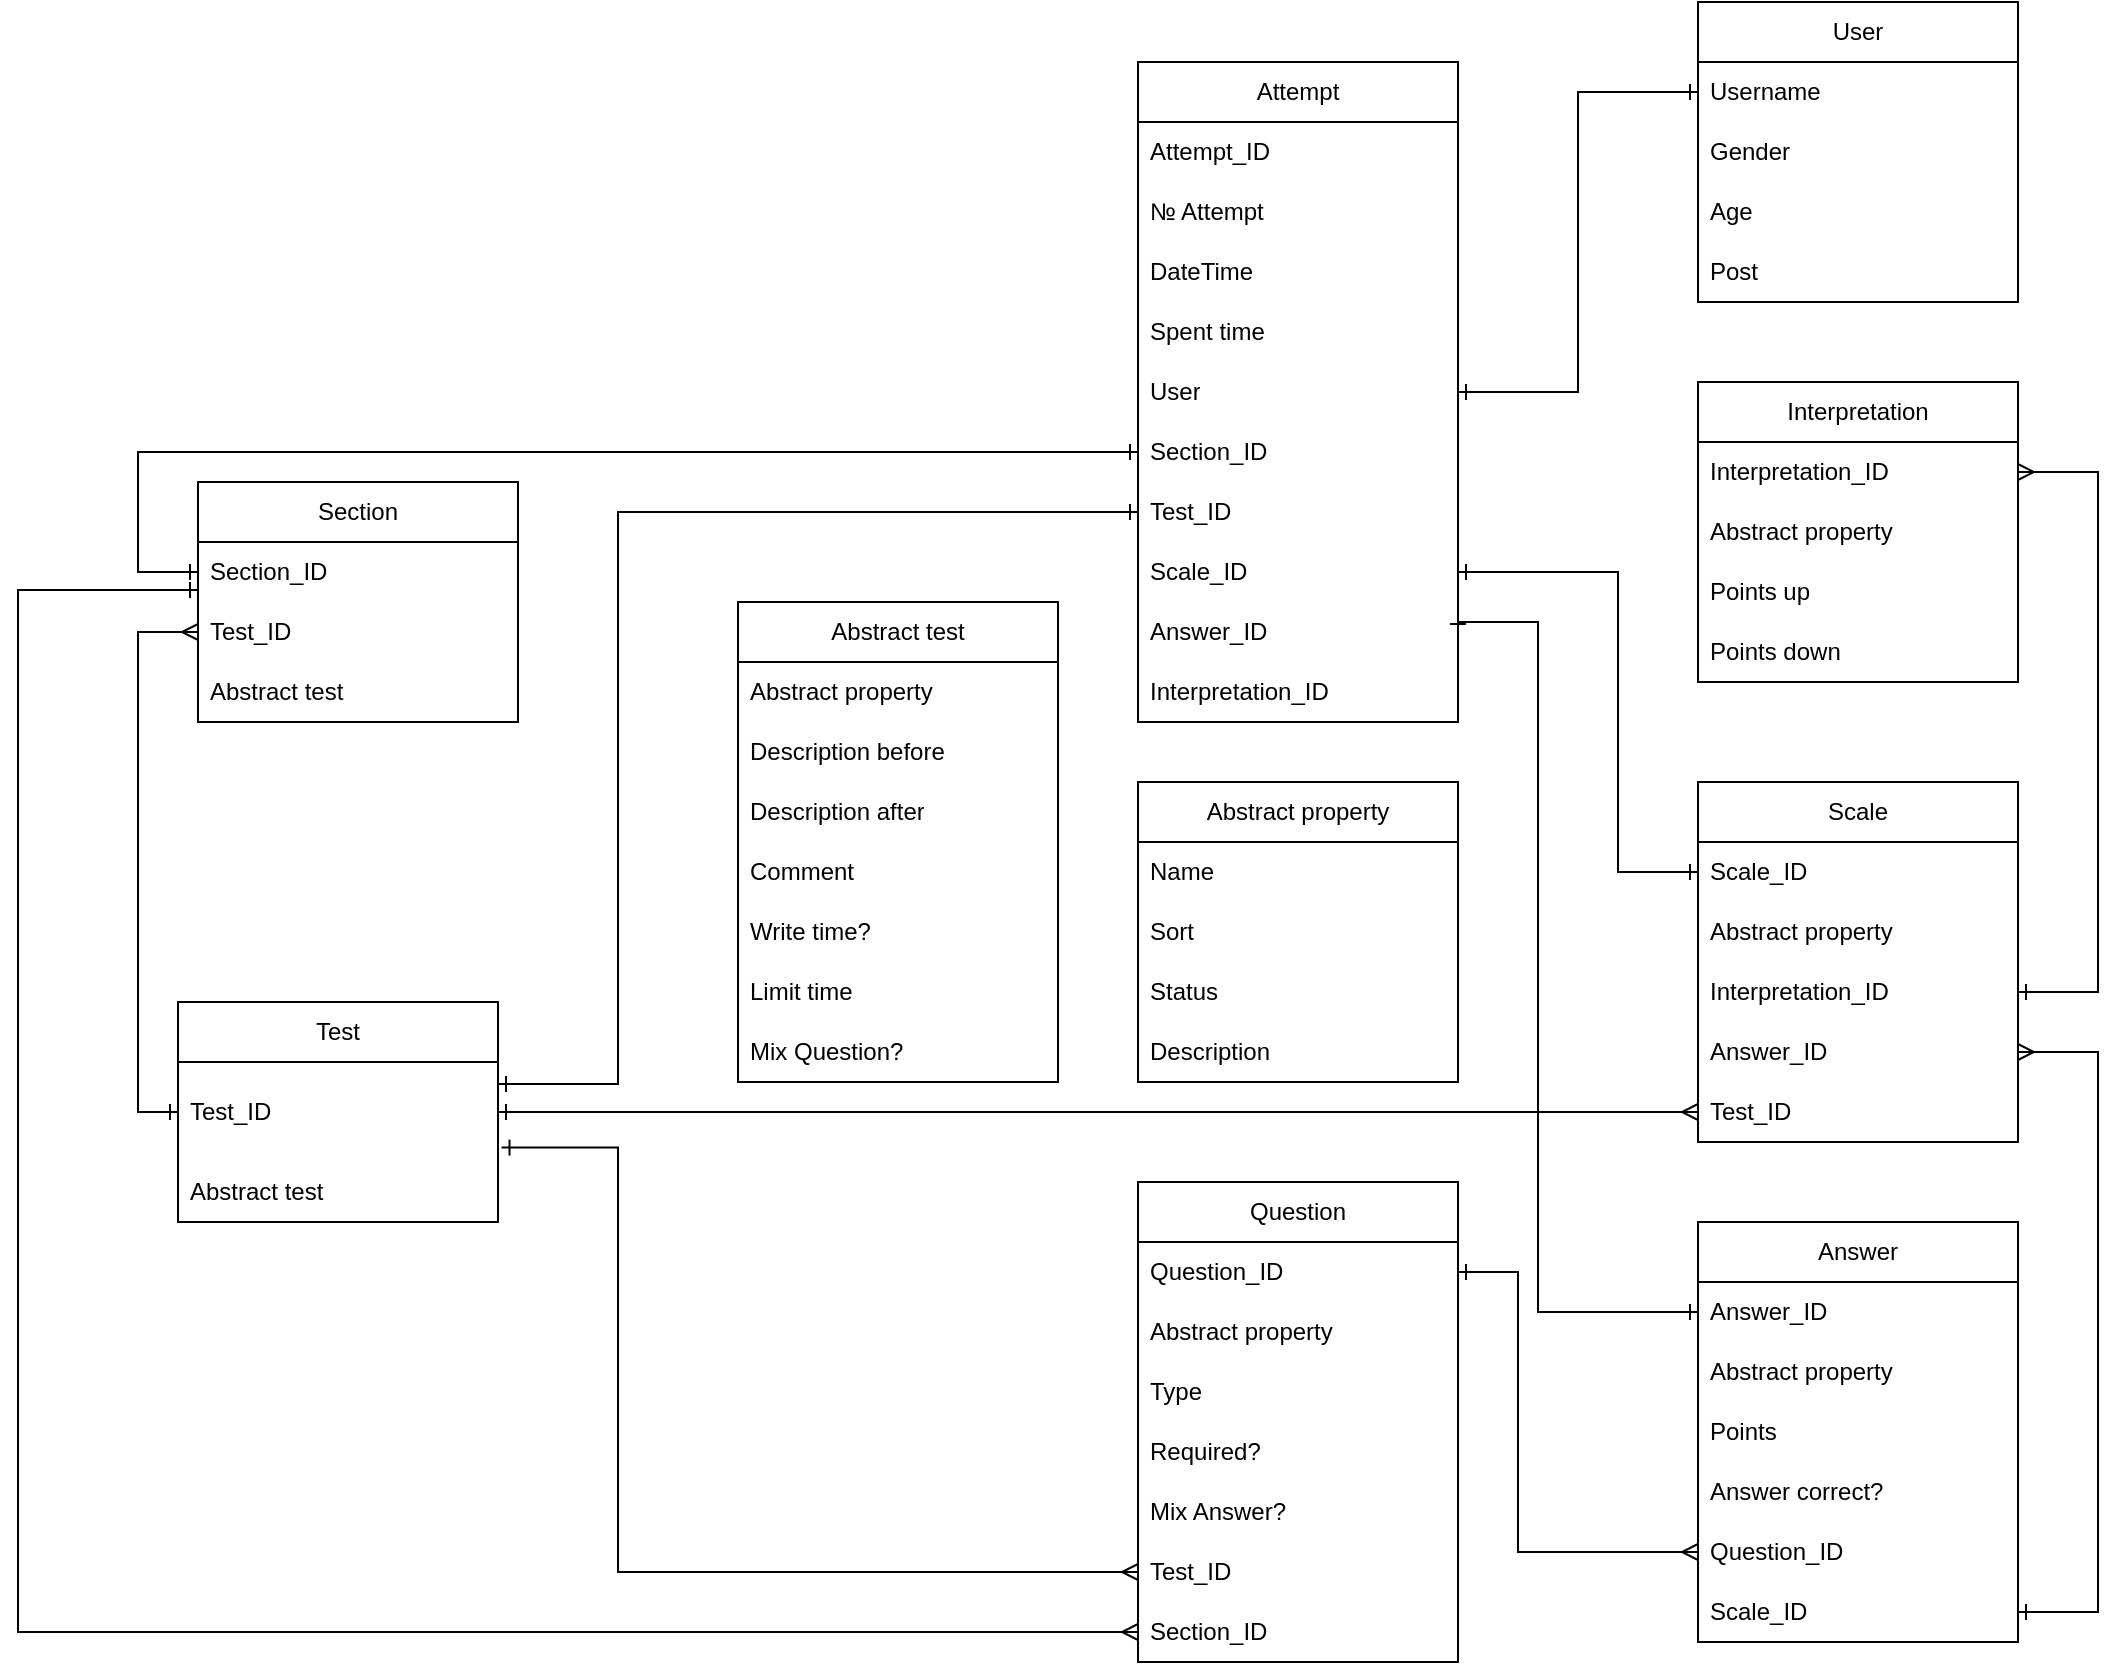 <mxfile version="21.2.1" type="github" pages="2">
  <diagram id="R2lEEEUBdFMjLlhIrx00" name="Table">
    <mxGraphModel dx="2537" dy="976" grid="1" gridSize="10" guides="1" tooltips="1" connect="1" arrows="1" fold="1" page="1" pageScale="1" pageWidth="850" pageHeight="1100" math="0" shadow="0" extFonts="Permanent Marker^https://fonts.googleapis.com/css?family=Permanent+Marker">
      <root>
        <mxCell id="0" />
        <mxCell id="1" parent="0" />
        <mxCell id="nJpt7Ybxrl2g6oV5vSuP-21" value="Abstract property" style="swimlane;fontStyle=0;childLayout=stackLayout;horizontal=1;startSize=30;horizontalStack=0;resizeParent=1;resizeParentMax=0;resizeLast=0;collapsible=1;marginBottom=0;whiteSpace=wrap;html=1;" vertex="1" parent="1">
          <mxGeometry x="40" y="400" width="160" height="150" as="geometry">
            <mxRectangle x="240" y="10" width="60" height="30" as="alternateBounds" />
          </mxGeometry>
        </mxCell>
        <mxCell id="nJpt7Ybxrl2g6oV5vSuP-22" value="&lt;table style=&quot;border-collapse:&lt;br/&gt; collapse;width:104pt&quot; width=&quot;139&quot; cellspacing=&quot;0&quot; cellpadding=&quot;0&quot; border=&quot;0&quot;&gt;&lt;tbody&gt;&lt;tr style=&quot;height:15.0pt&quot; height=&quot;20&quot;&gt;&lt;td style=&quot;height:15.0pt;width:104pt&quot; width=&quot;139&quot; class=&quot;xl66&quot; height=&quot;20&quot;&gt;Name&lt;/td&gt;&lt;/tr&gt;&lt;/tbody&gt;&lt;/table&gt;" style="text;strokeColor=none;fillColor=none;align=left;verticalAlign=middle;spacingLeft=4;spacingRight=4;overflow=hidden;points=[[0,0.5],[1,0.5]];portConstraint=eastwest;rotatable=0;whiteSpace=wrap;html=1;" vertex="1" parent="nJpt7Ybxrl2g6oV5vSuP-21">
          <mxGeometry y="30" width="160" height="30" as="geometry" />
        </mxCell>
        <mxCell id="nJpt7Ybxrl2g6oV5vSuP-23" value="Sort" style="text;strokeColor=none;fillColor=none;align=left;verticalAlign=middle;spacingLeft=4;spacingRight=4;overflow=hidden;points=[[0,0.5],[1,0.5]];portConstraint=eastwest;rotatable=0;whiteSpace=wrap;html=1;" vertex="1" parent="nJpt7Ybxrl2g6oV5vSuP-21">
          <mxGeometry y="60" width="160" height="30" as="geometry" />
        </mxCell>
        <mxCell id="nJpt7Ybxrl2g6oV5vSuP-24" value="Status" style="text;strokeColor=none;fillColor=none;align=left;verticalAlign=middle;spacingLeft=4;spacingRight=4;overflow=hidden;points=[[0,0.5],[1,0.5]];portConstraint=eastwest;rotatable=0;whiteSpace=wrap;html=1;" vertex="1" parent="nJpt7Ybxrl2g6oV5vSuP-21">
          <mxGeometry y="90" width="160" height="30" as="geometry" />
        </mxCell>
        <mxCell id="nJpt7Ybxrl2g6oV5vSuP-25" value="Description" style="text;strokeColor=none;fillColor=none;align=left;verticalAlign=middle;spacingLeft=4;spacingRight=4;overflow=hidden;points=[[0,0.5],[1,0.5]];portConstraint=eastwest;rotatable=0;whiteSpace=wrap;html=1;" vertex="1" parent="nJpt7Ybxrl2g6oV5vSuP-21">
          <mxGeometry y="120" width="160" height="30" as="geometry" />
        </mxCell>
        <mxCell id="nJpt7Ybxrl2g6oV5vSuP-31" value="Test" style="swimlane;fontStyle=0;childLayout=stackLayout;horizontal=1;startSize=30;horizontalStack=0;resizeParent=1;resizeParentMax=0;resizeLast=0;collapsible=1;marginBottom=0;whiteSpace=wrap;html=1;" vertex="1" parent="1">
          <mxGeometry x="-440" y="510" width="160" height="110" as="geometry">
            <mxRectangle x="240" y="10" width="60" height="30" as="alternateBounds" />
          </mxGeometry>
        </mxCell>
        <mxCell id="nJpt7Ybxrl2g6oV5vSuP-32" value="Test_ID" style="text;strokeColor=none;fillColor=none;align=left;verticalAlign=middle;spacingLeft=4;spacingRight=4;overflow=hidden;points=[[0,0.5],[1,0.5]];portConstraint=eastwest;rotatable=0;whiteSpace=wrap;html=1;" vertex="1" parent="nJpt7Ybxrl2g6oV5vSuP-31">
          <mxGeometry y="30" width="160" height="50" as="geometry" />
        </mxCell>
        <mxCell id="nJpt7Ybxrl2g6oV5vSuP-33" value="Abstract test" style="text;strokeColor=none;fillColor=none;align=left;verticalAlign=middle;spacingLeft=4;spacingRight=4;overflow=hidden;points=[[0,0.5],[1,0.5]];portConstraint=eastwest;rotatable=0;whiteSpace=wrap;html=1;" vertex="1" parent="nJpt7Ybxrl2g6oV5vSuP-31">
          <mxGeometry y="80" width="160" height="30" as="geometry" />
        </mxCell>
        <mxCell id="nJpt7Ybxrl2g6oV5vSuP-36" value="Section" style="swimlane;fontStyle=0;childLayout=stackLayout;horizontal=1;startSize=30;horizontalStack=0;resizeParent=1;resizeParentMax=0;resizeLast=0;collapsible=1;marginBottom=0;whiteSpace=wrap;html=1;" vertex="1" parent="1">
          <mxGeometry x="-430" y="250" width="160" height="120" as="geometry">
            <mxRectangle x="240" y="10" width="60" height="30" as="alternateBounds" />
          </mxGeometry>
        </mxCell>
        <mxCell id="nJpt7Ybxrl2g6oV5vSuP-37" value="Section_ID" style="text;strokeColor=none;fillColor=none;align=left;verticalAlign=middle;spacingLeft=4;spacingRight=4;overflow=hidden;points=[[0,0.5],[1,0.5]];portConstraint=eastwest;rotatable=0;whiteSpace=wrap;html=1;" vertex="1" parent="nJpt7Ybxrl2g6oV5vSuP-36">
          <mxGeometry y="30" width="160" height="30" as="geometry" />
        </mxCell>
        <mxCell id="nJpt7Ybxrl2g6oV5vSuP-39" value="Test_ID" style="text;strokeColor=none;fillColor=none;align=left;verticalAlign=middle;spacingLeft=4;spacingRight=4;overflow=hidden;points=[[0,0.5],[1,0.5]];portConstraint=eastwest;rotatable=0;whiteSpace=wrap;html=1;" vertex="1" parent="nJpt7Ybxrl2g6oV5vSuP-36">
          <mxGeometry y="60" width="160" height="30" as="geometry" />
        </mxCell>
        <mxCell id="nJpt7Ybxrl2g6oV5vSuP-38" value="Abstract test" style="text;strokeColor=none;fillColor=none;align=left;verticalAlign=middle;spacingLeft=4;spacingRight=4;overflow=hidden;points=[[0,0.5],[1,0.5]];portConstraint=eastwest;rotatable=0;whiteSpace=wrap;html=1;" vertex="1" parent="nJpt7Ybxrl2g6oV5vSuP-36">
          <mxGeometry y="90" width="160" height="30" as="geometry" />
        </mxCell>
        <mxCell id="nJpt7Ybxrl2g6oV5vSuP-40" value="Question" style="swimlane;fontStyle=0;childLayout=stackLayout;horizontal=1;startSize=30;horizontalStack=0;resizeParent=1;resizeParentMax=0;resizeLast=0;collapsible=1;marginBottom=0;whiteSpace=wrap;html=1;" vertex="1" parent="1">
          <mxGeometry x="40" y="600" width="160" height="240" as="geometry">
            <mxRectangle x="240" y="10" width="60" height="30" as="alternateBounds" />
          </mxGeometry>
        </mxCell>
        <mxCell id="nJpt7Ybxrl2g6oV5vSuP-41" value="Question_ID" style="text;strokeColor=none;fillColor=none;align=left;verticalAlign=middle;spacingLeft=4;spacingRight=4;overflow=hidden;points=[[0,0.5],[1,0.5]];portConstraint=eastwest;rotatable=0;whiteSpace=wrap;html=1;" vertex="1" parent="nJpt7Ybxrl2g6oV5vSuP-40">
          <mxGeometry y="30" width="160" height="30" as="geometry" />
        </mxCell>
        <mxCell id="nJpt7Ybxrl2g6oV5vSuP-42" value="&lt;table style=&quot;border-collapse:&lt;br/&gt; collapse;width:78pt&quot; width=&quot;104&quot; cellspacing=&quot;0&quot; cellpadding=&quot;0&quot; border=&quot;0&quot;&gt;&lt;tbody&gt;&lt;tr style=&quot;height:15.75pt&quot; height=&quot;21&quot;&gt;&lt;td style=&quot;height:15.75pt;width:78pt&quot; width=&quot;104&quot; class=&quot;xl66&quot; height=&quot;21&quot;&gt;Abstract property&lt;/td&gt;&lt;/tr&gt;&lt;/tbody&gt;&lt;/table&gt;" style="text;strokeColor=none;fillColor=none;align=left;verticalAlign=middle;spacingLeft=4;spacingRight=4;overflow=hidden;points=[[0,0.5],[1,0.5]];portConstraint=eastwest;rotatable=0;whiteSpace=wrap;html=1;" vertex="1" parent="nJpt7Ybxrl2g6oV5vSuP-40">
          <mxGeometry y="60" width="160" height="30" as="geometry" />
        </mxCell>
        <mxCell id="nJpt7Ybxrl2g6oV5vSuP-43" value="&lt;table style=&quot;border-collapse:&lt;br/&gt; collapse;width:78pt&quot; width=&quot;104&quot; cellspacing=&quot;0&quot; cellpadding=&quot;0&quot; border=&quot;0&quot;&gt;&lt;tbody&gt;&lt;tr style=&quot;height:15.0pt&quot; height=&quot;20&quot;&gt;&lt;td style=&quot;height:15.0pt;width:78pt&quot; width=&quot;104&quot; class=&quot;xl66&quot; height=&quot;20&quot;&gt;Type&lt;/td&gt;&lt;/tr&gt;&lt;/tbody&gt;&lt;/table&gt;" style="text;strokeColor=none;fillColor=none;align=left;verticalAlign=middle;spacingLeft=4;spacingRight=4;overflow=hidden;points=[[0,0.5],[1,0.5]];portConstraint=eastwest;rotatable=0;whiteSpace=wrap;html=1;" vertex="1" parent="nJpt7Ybxrl2g6oV5vSuP-40">
          <mxGeometry y="90" width="160" height="30" as="geometry" />
        </mxCell>
        <mxCell id="nJpt7Ybxrl2g6oV5vSuP-48" value="Required?" style="text;strokeColor=none;fillColor=none;align=left;verticalAlign=middle;spacingLeft=4;spacingRight=4;overflow=hidden;points=[[0,0.5],[1,0.5]];portConstraint=eastwest;rotatable=0;whiteSpace=wrap;html=1;" vertex="1" parent="nJpt7Ybxrl2g6oV5vSuP-40">
          <mxGeometry y="120" width="160" height="30" as="geometry" />
        </mxCell>
        <mxCell id="nJpt7Ybxrl2g6oV5vSuP-47" value="Mix Answer?" style="text;strokeColor=none;fillColor=none;align=left;verticalAlign=middle;spacingLeft=4;spacingRight=4;overflow=hidden;points=[[0,0.5],[1,0.5]];portConstraint=eastwest;rotatable=0;whiteSpace=wrap;html=1;" vertex="1" parent="nJpt7Ybxrl2g6oV5vSuP-40">
          <mxGeometry y="150" width="160" height="30" as="geometry" />
        </mxCell>
        <mxCell id="nJpt7Ybxrl2g6oV5vSuP-45" value="Test_ID" style="text;strokeColor=none;fillColor=none;align=left;verticalAlign=middle;spacingLeft=4;spacingRight=4;overflow=hidden;points=[[0,0.5],[1,0.5]];portConstraint=eastwest;rotatable=0;whiteSpace=wrap;html=1;" vertex="1" parent="nJpt7Ybxrl2g6oV5vSuP-40">
          <mxGeometry y="180" width="160" height="30" as="geometry" />
        </mxCell>
        <mxCell id="nJpt7Ybxrl2g6oV5vSuP-44" value="Section_ID" style="text;strokeColor=none;fillColor=none;align=left;verticalAlign=middle;spacingLeft=4;spacingRight=4;overflow=hidden;points=[[0,0.5],[1,0.5]];portConstraint=eastwest;rotatable=0;whiteSpace=wrap;html=1;" vertex="1" parent="nJpt7Ybxrl2g6oV5vSuP-40">
          <mxGeometry y="210" width="160" height="30" as="geometry" />
        </mxCell>
        <mxCell id="nJpt7Ybxrl2g6oV5vSuP-49" value="Answer" style="swimlane;fontStyle=0;childLayout=stackLayout;horizontal=1;startSize=30;horizontalStack=0;resizeParent=1;resizeParentMax=0;resizeLast=0;collapsible=1;marginBottom=0;whiteSpace=wrap;html=1;" vertex="1" parent="1">
          <mxGeometry x="320" y="620" width="160" height="210" as="geometry">
            <mxRectangle x="240" y="10" width="60" height="30" as="alternateBounds" />
          </mxGeometry>
        </mxCell>
        <mxCell id="nJpt7Ybxrl2g6oV5vSuP-50" value="Answer_ID" style="text;strokeColor=none;fillColor=none;align=left;verticalAlign=middle;spacingLeft=4;spacingRight=4;overflow=hidden;points=[[0,0.5],[1,0.5]];portConstraint=eastwest;rotatable=0;whiteSpace=wrap;html=1;" vertex="1" parent="nJpt7Ybxrl2g6oV5vSuP-49">
          <mxGeometry y="30" width="160" height="30" as="geometry" />
        </mxCell>
        <mxCell id="nJpt7Ybxrl2g6oV5vSuP-51" value="&lt;table style=&quot;border-collapse:&lt;br/&gt; collapse;width:78pt&quot; width=&quot;104&quot; cellspacing=&quot;0&quot; cellpadding=&quot;0&quot; border=&quot;0&quot;&gt;&lt;tbody&gt;&lt;tr style=&quot;height:15.75pt&quot; height=&quot;21&quot;&gt;&lt;td style=&quot;height:15.75pt;width:78pt&quot; width=&quot;104&quot; class=&quot;xl66&quot; height=&quot;21&quot;&gt;Abstract property&lt;/td&gt;&lt;/tr&gt;&lt;/tbody&gt;&lt;/table&gt;" style="text;strokeColor=none;fillColor=none;align=left;verticalAlign=middle;spacingLeft=4;spacingRight=4;overflow=hidden;points=[[0,0.5],[1,0.5]];portConstraint=eastwest;rotatable=0;whiteSpace=wrap;html=1;" vertex="1" parent="nJpt7Ybxrl2g6oV5vSuP-49">
          <mxGeometry y="60" width="160" height="30" as="geometry" />
        </mxCell>
        <mxCell id="nJpt7Ybxrl2g6oV5vSuP-52" value="Points" style="text;strokeColor=none;fillColor=none;align=left;verticalAlign=middle;spacingLeft=4;spacingRight=4;overflow=hidden;points=[[0,0.5],[1,0.5]];portConstraint=eastwest;rotatable=0;whiteSpace=wrap;html=1;" vertex="1" parent="nJpt7Ybxrl2g6oV5vSuP-49">
          <mxGeometry y="90" width="160" height="30" as="geometry" />
        </mxCell>
        <mxCell id="nJpt7Ybxrl2g6oV5vSuP-53" value="Answer correct?" style="text;strokeColor=none;fillColor=none;align=left;verticalAlign=middle;spacingLeft=4;spacingRight=4;overflow=hidden;points=[[0,0.5],[1,0.5]];portConstraint=eastwest;rotatable=0;whiteSpace=wrap;html=1;" vertex="1" parent="nJpt7Ybxrl2g6oV5vSuP-49">
          <mxGeometry y="120" width="160" height="30" as="geometry" />
        </mxCell>
        <mxCell id="nJpt7Ybxrl2g6oV5vSuP-54" value="Question_ID" style="text;strokeColor=none;fillColor=none;align=left;verticalAlign=middle;spacingLeft=4;spacingRight=4;overflow=hidden;points=[[0,0.5],[1,0.5]];portConstraint=eastwest;rotatable=0;whiteSpace=wrap;html=1;" vertex="1" parent="nJpt7Ybxrl2g6oV5vSuP-49">
          <mxGeometry y="150" width="160" height="30" as="geometry" />
        </mxCell>
        <mxCell id="nJpt7Ybxrl2g6oV5vSuP-110" value="Scale_ID" style="text;strokeColor=none;fillColor=none;align=left;verticalAlign=middle;spacingLeft=4;spacingRight=4;overflow=hidden;points=[[0,0.5],[1,0.5]];portConstraint=eastwest;rotatable=0;whiteSpace=wrap;html=1;" vertex="1" parent="nJpt7Ybxrl2g6oV5vSuP-49">
          <mxGeometry y="180" width="160" height="30" as="geometry" />
        </mxCell>
        <mxCell id="nJpt7Ybxrl2g6oV5vSuP-57" value="Scale" style="swimlane;fontStyle=0;childLayout=stackLayout;horizontal=1;startSize=30;horizontalStack=0;resizeParent=1;resizeParentMax=0;resizeLast=0;collapsible=1;marginBottom=0;whiteSpace=wrap;html=1;" vertex="1" parent="1">
          <mxGeometry x="320" y="400" width="160" height="180" as="geometry">
            <mxRectangle x="240" y="10" width="60" height="30" as="alternateBounds" />
          </mxGeometry>
        </mxCell>
        <mxCell id="nJpt7Ybxrl2g6oV5vSuP-58" value="Scale_ID" style="text;strokeColor=none;fillColor=none;align=left;verticalAlign=middle;spacingLeft=4;spacingRight=4;overflow=hidden;points=[[0,0.5],[1,0.5]];portConstraint=eastwest;rotatable=0;whiteSpace=wrap;html=1;" vertex="1" parent="nJpt7Ybxrl2g6oV5vSuP-57">
          <mxGeometry y="30" width="160" height="30" as="geometry" />
        </mxCell>
        <mxCell id="nJpt7Ybxrl2g6oV5vSuP-59" value="&lt;table style=&quot;border-collapse:&lt;br/&gt; collapse;width:78pt&quot; width=&quot;104&quot; cellspacing=&quot;0&quot; cellpadding=&quot;0&quot; border=&quot;0&quot;&gt;&lt;tbody&gt;&lt;tr style=&quot;height:15.75pt&quot; height=&quot;21&quot;&gt;&lt;td style=&quot;height:15.75pt;width:78pt&quot; width=&quot;104&quot; class=&quot;xl66&quot; height=&quot;21&quot;&gt;Abstract property&lt;/td&gt;&lt;/tr&gt;&lt;/tbody&gt;&lt;/table&gt;" style="text;strokeColor=none;fillColor=none;align=left;verticalAlign=middle;spacingLeft=4;spacingRight=4;overflow=hidden;points=[[0,0.5],[1,0.5]];portConstraint=eastwest;rotatable=0;whiteSpace=wrap;html=1;" vertex="1" parent="nJpt7Ybxrl2g6oV5vSuP-57">
          <mxGeometry y="60" width="160" height="30" as="geometry" />
        </mxCell>
        <mxCell id="nJpt7Ybxrl2g6oV5vSuP-60" value="Interpretation_ID" style="text;strokeColor=none;fillColor=none;align=left;verticalAlign=middle;spacingLeft=4;spacingRight=4;overflow=hidden;points=[[0,0.5],[1,0.5]];portConstraint=eastwest;rotatable=0;whiteSpace=wrap;html=1;" vertex="1" parent="nJpt7Ybxrl2g6oV5vSuP-57">
          <mxGeometry y="90" width="160" height="30" as="geometry" />
        </mxCell>
        <mxCell id="nJpt7Ybxrl2g6oV5vSuP-62" value="Answer_ID" style="text;strokeColor=none;fillColor=none;align=left;verticalAlign=middle;spacingLeft=4;spacingRight=4;overflow=hidden;points=[[0,0.5],[1,0.5]];portConstraint=eastwest;rotatable=0;whiteSpace=wrap;html=1;" vertex="1" parent="nJpt7Ybxrl2g6oV5vSuP-57">
          <mxGeometry y="120" width="160" height="30" as="geometry" />
        </mxCell>
        <mxCell id="nJpt7Ybxrl2g6oV5vSuP-61" value="Test_ID" style="text;strokeColor=none;fillColor=none;align=left;verticalAlign=middle;spacingLeft=4;spacingRight=4;overflow=hidden;points=[[0,0.5],[1,0.5]];portConstraint=eastwest;rotatable=0;whiteSpace=wrap;html=1;" vertex="1" parent="nJpt7Ybxrl2g6oV5vSuP-57">
          <mxGeometry y="150" width="160" height="30" as="geometry" />
        </mxCell>
        <mxCell id="nJpt7Ybxrl2g6oV5vSuP-63" value="Interpretation" style="swimlane;fontStyle=0;childLayout=stackLayout;horizontal=1;startSize=30;horizontalStack=0;resizeParent=1;resizeParentMax=0;resizeLast=0;collapsible=1;marginBottom=0;whiteSpace=wrap;html=1;" vertex="1" parent="1">
          <mxGeometry x="320" y="200" width="160" height="150" as="geometry">
            <mxRectangle x="240" y="10" width="60" height="30" as="alternateBounds" />
          </mxGeometry>
        </mxCell>
        <mxCell id="nJpt7Ybxrl2g6oV5vSuP-64" value="Interpretation_ID" style="text;strokeColor=none;fillColor=none;align=left;verticalAlign=middle;spacingLeft=4;spacingRight=4;overflow=hidden;points=[[0,0.5],[1,0.5]];portConstraint=eastwest;rotatable=0;whiteSpace=wrap;html=1;" vertex="1" parent="nJpt7Ybxrl2g6oV5vSuP-63">
          <mxGeometry y="30" width="160" height="30" as="geometry" />
        </mxCell>
        <mxCell id="nJpt7Ybxrl2g6oV5vSuP-65" value="&lt;table style=&quot;border-collapse:&lt;br/&gt; collapse;width:78pt&quot; width=&quot;104&quot; cellspacing=&quot;0&quot; cellpadding=&quot;0&quot; border=&quot;0&quot;&gt;&lt;tbody&gt;&lt;tr style=&quot;height:15.75pt&quot; height=&quot;21&quot;&gt;&lt;td style=&quot;height:15.75pt;width:78pt&quot; width=&quot;104&quot; class=&quot;xl66&quot; height=&quot;21&quot;&gt;Abstract property&lt;/td&gt;&lt;/tr&gt;&lt;/tbody&gt;&lt;/table&gt;" style="text;strokeColor=none;fillColor=none;align=left;verticalAlign=middle;spacingLeft=4;spacingRight=4;overflow=hidden;points=[[0,0.5],[1,0.5]];portConstraint=eastwest;rotatable=0;whiteSpace=wrap;html=1;" vertex="1" parent="nJpt7Ybxrl2g6oV5vSuP-63">
          <mxGeometry y="60" width="160" height="30" as="geometry" />
        </mxCell>
        <mxCell id="nJpt7Ybxrl2g6oV5vSuP-66" value="Points up" style="text;strokeColor=none;fillColor=none;align=left;verticalAlign=middle;spacingLeft=4;spacingRight=4;overflow=hidden;points=[[0,0.5],[1,0.5]];portConstraint=eastwest;rotatable=0;whiteSpace=wrap;html=1;" vertex="1" parent="nJpt7Ybxrl2g6oV5vSuP-63">
          <mxGeometry y="90" width="160" height="30" as="geometry" />
        </mxCell>
        <mxCell id="nJpt7Ybxrl2g6oV5vSuP-67" value="Points down" style="text;strokeColor=none;fillColor=none;align=left;verticalAlign=middle;spacingLeft=4;spacingRight=4;overflow=hidden;points=[[0,0.5],[1,0.5]];portConstraint=eastwest;rotatable=0;whiteSpace=wrap;html=1;" vertex="1" parent="nJpt7Ybxrl2g6oV5vSuP-63">
          <mxGeometry y="120" width="160" height="30" as="geometry" />
        </mxCell>
        <mxCell id="nJpt7Ybxrl2g6oV5vSuP-71" value="Attempt" style="swimlane;fontStyle=0;childLayout=stackLayout;horizontal=1;startSize=30;horizontalStack=0;resizeParent=1;resizeParentMax=0;resizeLast=0;collapsible=1;marginBottom=0;whiteSpace=wrap;html=1;" vertex="1" parent="1">
          <mxGeometry x="40" y="40" width="160" height="330" as="geometry">
            <mxRectangle x="240" y="10" width="60" height="30" as="alternateBounds" />
          </mxGeometry>
        </mxCell>
        <mxCell id="nJpt7Ybxrl2g6oV5vSuP-72" value="&lt;table style=&quot;border-collapse:&lt;br/&gt; collapse;width:80pt&quot; width=&quot;106&quot; cellspacing=&quot;0&quot; cellpadding=&quot;0&quot; border=&quot;0&quot;&gt;&lt;tbody&gt;&lt;tr style=&quot;height:15.0pt&quot; height=&quot;20&quot;&gt;&lt;td style=&quot;height:15.0pt;width:80pt&quot; width=&quot;106&quot; class=&quot;xl66&quot; height=&quot;20&quot;&gt;Attempt_ID&lt;/td&gt;&lt;/tr&gt;&lt;/tbody&gt;&lt;/table&gt;" style="text;strokeColor=none;fillColor=none;align=left;verticalAlign=middle;spacingLeft=4;spacingRight=4;overflow=hidden;points=[[0,0.5],[1,0.5]];portConstraint=eastwest;rotatable=0;whiteSpace=wrap;html=1;" vertex="1" parent="nJpt7Ybxrl2g6oV5vSuP-71">
          <mxGeometry y="30" width="160" height="30" as="geometry" />
        </mxCell>
        <mxCell id="nJpt7Ybxrl2g6oV5vSuP-73" value="&lt;table style=&quot;border-collapse:&lt;br/&gt; collapse;width:78pt&quot; width=&quot;104&quot; cellspacing=&quot;0&quot; cellpadding=&quot;0&quot; border=&quot;0&quot;&gt;&lt;tbody&gt;&lt;tr style=&quot;height:15.75pt&quot; height=&quot;21&quot;&gt;&lt;td style=&quot;height:15.75pt;width:78pt&quot; width=&quot;104&quot; class=&quot;xl66&quot; height=&quot;21&quot;&gt;№ Attempt&lt;/td&gt;&lt;/tr&gt;&lt;/tbody&gt;&lt;/table&gt;" style="text;strokeColor=none;fillColor=none;align=left;verticalAlign=middle;spacingLeft=4;spacingRight=4;overflow=hidden;points=[[0,0.5],[1,0.5]];portConstraint=eastwest;rotatable=0;whiteSpace=wrap;html=1;" vertex="1" parent="nJpt7Ybxrl2g6oV5vSuP-71">
          <mxGeometry y="60" width="160" height="30" as="geometry" />
        </mxCell>
        <mxCell id="nJpt7Ybxrl2g6oV5vSuP-74" value="DateTime" style="text;strokeColor=none;fillColor=none;align=left;verticalAlign=middle;spacingLeft=4;spacingRight=4;overflow=hidden;points=[[0,0.5],[1,0.5]];portConstraint=eastwest;rotatable=0;whiteSpace=wrap;html=1;" vertex="1" parent="nJpt7Ybxrl2g6oV5vSuP-71">
          <mxGeometry y="90" width="160" height="30" as="geometry" />
        </mxCell>
        <mxCell id="nJpt7Ybxrl2g6oV5vSuP-75" value="Spent time" style="text;strokeColor=none;fillColor=none;align=left;verticalAlign=middle;spacingLeft=4;spacingRight=4;overflow=hidden;points=[[0,0.5],[1,0.5]];portConstraint=eastwest;rotatable=0;whiteSpace=wrap;html=1;" vertex="1" parent="nJpt7Ybxrl2g6oV5vSuP-71">
          <mxGeometry y="120" width="160" height="30" as="geometry" />
        </mxCell>
        <mxCell id="nJpt7Ybxrl2g6oV5vSuP-76" value="User" style="text;strokeColor=none;fillColor=none;align=left;verticalAlign=middle;spacingLeft=4;spacingRight=4;overflow=hidden;points=[[0,0.5],[1,0.5]];portConstraint=eastwest;rotatable=0;whiteSpace=wrap;html=1;" vertex="1" parent="nJpt7Ybxrl2g6oV5vSuP-71">
          <mxGeometry y="150" width="160" height="30" as="geometry" />
        </mxCell>
        <mxCell id="nJpt7Ybxrl2g6oV5vSuP-78" value="Section_ID" style="text;strokeColor=none;fillColor=none;align=left;verticalAlign=middle;spacingLeft=4;spacingRight=4;overflow=hidden;points=[[0,0.5],[1,0.5]];portConstraint=eastwest;rotatable=0;whiteSpace=wrap;html=1;" vertex="1" parent="nJpt7Ybxrl2g6oV5vSuP-71">
          <mxGeometry y="180" width="160" height="30" as="geometry" />
        </mxCell>
        <mxCell id="nJpt7Ybxrl2g6oV5vSuP-77" value="Test_ID" style="text;strokeColor=none;fillColor=none;align=left;verticalAlign=middle;spacingLeft=4;spacingRight=4;overflow=hidden;points=[[0,0.5],[1,0.5]];portConstraint=eastwest;rotatable=0;whiteSpace=wrap;html=1;" vertex="1" parent="nJpt7Ybxrl2g6oV5vSuP-71">
          <mxGeometry y="210" width="160" height="30" as="geometry" />
        </mxCell>
        <mxCell id="nJpt7Ybxrl2g6oV5vSuP-81" value="Scale_ID" style="text;strokeColor=none;fillColor=none;align=left;verticalAlign=middle;spacingLeft=4;spacingRight=4;overflow=hidden;points=[[0,0.5],[1,0.5]];portConstraint=eastwest;rotatable=0;whiteSpace=wrap;html=1;" vertex="1" parent="nJpt7Ybxrl2g6oV5vSuP-71">
          <mxGeometry y="240" width="160" height="30" as="geometry" />
        </mxCell>
        <mxCell id="nJpt7Ybxrl2g6oV5vSuP-79" value="Answer_ID" style="text;strokeColor=none;fillColor=none;align=left;verticalAlign=middle;spacingLeft=4;spacingRight=4;overflow=hidden;points=[[0,0.5],[1,0.5]];portConstraint=eastwest;rotatable=0;whiteSpace=wrap;html=1;" vertex="1" parent="nJpt7Ybxrl2g6oV5vSuP-71">
          <mxGeometry y="270" width="160" height="30" as="geometry" />
        </mxCell>
        <mxCell id="nJpt7Ybxrl2g6oV5vSuP-80" value="Interpretation_ID" style="text;strokeColor=none;fillColor=none;align=left;verticalAlign=middle;spacingLeft=4;spacingRight=4;overflow=hidden;points=[[0,0.5],[1,0.5]];portConstraint=eastwest;rotatable=0;whiteSpace=wrap;html=1;" vertex="1" parent="nJpt7Ybxrl2g6oV5vSuP-71">
          <mxGeometry y="300" width="160" height="30" as="geometry" />
        </mxCell>
        <mxCell id="nJpt7Ybxrl2g6oV5vSuP-82" value="User" style="swimlane;fontStyle=0;childLayout=stackLayout;horizontal=1;startSize=30;horizontalStack=0;resizeParent=1;resizeParentMax=0;resizeLast=0;collapsible=1;marginBottom=0;whiteSpace=wrap;html=1;" vertex="1" parent="1">
          <mxGeometry x="320" y="10" width="160" height="150" as="geometry">
            <mxRectangle x="240" y="10" width="60" height="30" as="alternateBounds" />
          </mxGeometry>
        </mxCell>
        <mxCell id="nJpt7Ybxrl2g6oV5vSuP-84" value="Username" style="text;strokeColor=none;fillColor=none;align=left;verticalAlign=middle;spacingLeft=4;spacingRight=4;overflow=hidden;points=[[0,0.5],[1,0.5]];portConstraint=eastwest;rotatable=0;whiteSpace=wrap;html=1;" vertex="1" parent="nJpt7Ybxrl2g6oV5vSuP-82">
          <mxGeometry y="30" width="160" height="30" as="geometry" />
        </mxCell>
        <mxCell id="nJpt7Ybxrl2g6oV5vSuP-111" value="Gender" style="text;strokeColor=none;fillColor=none;align=left;verticalAlign=middle;spacingLeft=4;spacingRight=4;overflow=hidden;points=[[0,0.5],[1,0.5]];portConstraint=eastwest;rotatable=0;whiteSpace=wrap;html=1;" vertex="1" parent="nJpt7Ybxrl2g6oV5vSuP-82">
          <mxGeometry y="60" width="160" height="30" as="geometry" />
        </mxCell>
        <mxCell id="nJpt7Ybxrl2g6oV5vSuP-112" value="Age" style="text;strokeColor=none;fillColor=none;align=left;verticalAlign=middle;spacingLeft=4;spacingRight=4;overflow=hidden;points=[[0,0.5],[1,0.5]];portConstraint=eastwest;rotatable=0;whiteSpace=wrap;html=1;" vertex="1" parent="nJpt7Ybxrl2g6oV5vSuP-82">
          <mxGeometry y="90" width="160" height="30" as="geometry" />
        </mxCell>
        <mxCell id="nJpt7Ybxrl2g6oV5vSuP-113" value="Post" style="text;strokeColor=none;fillColor=none;align=left;verticalAlign=middle;spacingLeft=4;spacingRight=4;overflow=hidden;points=[[0,0.5],[1,0.5]];portConstraint=eastwest;rotatable=0;whiteSpace=wrap;html=1;" vertex="1" parent="nJpt7Ybxrl2g6oV5vSuP-82">
          <mxGeometry y="120" width="160" height="30" as="geometry" />
        </mxCell>
        <mxCell id="nJpt7Ybxrl2g6oV5vSuP-89" value="" style="edgeStyle=orthogonalEdgeStyle;fontSize=12;html=1;endArrow=ERmany;rounded=0;startArrow=ERone;startFill=0;entryX=0;entryY=0.5;entryDx=0;entryDy=0;exitX=1.011;exitY=0.856;exitDx=0;exitDy=0;exitPerimeter=0;" edge="1" parent="1" source="nJpt7Ybxrl2g6oV5vSuP-32" target="nJpt7Ybxrl2g6oV5vSuP-45">
          <mxGeometry width="100" height="100" relative="1" as="geometry">
            <mxPoint x="-270" y="590" as="sourcePoint" />
            <mxPoint x="460" y="270" as="targetPoint" />
            <Array as="points">
              <mxPoint x="-220" y="583" />
              <mxPoint x="-220" y="795" />
            </Array>
          </mxGeometry>
        </mxCell>
        <mxCell id="nJpt7Ybxrl2g6oV5vSuP-90" value="" style="edgeStyle=elbowEdgeStyle;fontSize=12;html=1;endArrow=ERmany;rounded=0;entryX=0;entryY=0.5;entryDx=0;entryDy=0;startArrow=ERone;startFill=0;exitX=0;exitY=0.8;exitDx=0;exitDy=0;exitPerimeter=0;" edge="1" parent="1" source="nJpt7Ybxrl2g6oV5vSuP-37" target="nJpt7Ybxrl2g6oV5vSuP-44">
          <mxGeometry width="100" height="100" relative="1" as="geometry">
            <mxPoint x="-420" y="295" as="sourcePoint" />
            <mxPoint x="340" y="225" as="targetPoint" />
            <Array as="points">
              <mxPoint x="-520" y="570" />
            </Array>
          </mxGeometry>
        </mxCell>
        <mxCell id="nJpt7Ybxrl2g6oV5vSuP-93" value="" style="edgeStyle=elbowEdgeStyle;fontSize=12;html=1;endArrow=ERmany;rounded=0;entryX=0;entryY=0.5;entryDx=0;entryDy=0;startArrow=ERone;startFill=0;" edge="1" parent="1" target="nJpt7Ybxrl2g6oV5vSuP-61">
          <mxGeometry width="100" height="100" relative="1" as="geometry">
            <mxPoint x="-280" y="565" as="sourcePoint" />
            <mxPoint x="260" y="400" as="targetPoint" />
            <Array as="points">
              <mxPoint x="-100" y="575" />
              <mxPoint x="-10" y="580" />
              <mxPoint x="400" y="580" />
              <mxPoint x="400" y="590" />
              <mxPoint x="-180" y="580" />
            </Array>
          </mxGeometry>
        </mxCell>
        <mxCell id="nJpt7Ybxrl2g6oV5vSuP-95" value="" style="edgeStyle=elbowEdgeStyle;fontSize=12;html=1;endArrow=ERmany;rounded=0;startArrow=ERone;startFill=0;entryX=1;entryY=0.5;entryDx=0;entryDy=0;" edge="1" parent="1" source="nJpt7Ybxrl2g6oV5vSuP-110" target="nJpt7Ybxrl2g6oV5vSuP-62">
          <mxGeometry width="100" height="100" relative="1" as="geometry">
            <mxPoint x="90" y="95" as="sourcePoint" />
            <mxPoint x="210" y="465" as="targetPoint" />
            <Array as="points">
              <mxPoint x="520" y="600" />
            </Array>
          </mxGeometry>
        </mxCell>
        <mxCell id="nJpt7Ybxrl2g6oV5vSuP-96" value="" style="edgeStyle=elbowEdgeStyle;fontSize=12;html=1;endArrow=ERmany;rounded=0;entryX=0;entryY=0.5;entryDx=0;entryDy=0;startArrow=ERone;startFill=0;exitX=1;exitY=0.5;exitDx=0;exitDy=0;" edge="1" parent="1" source="nJpt7Ybxrl2g6oV5vSuP-41" target="nJpt7Ybxrl2g6oV5vSuP-54">
          <mxGeometry width="100" height="100" relative="1" as="geometry">
            <mxPoint x="530" y="95" as="sourcePoint" />
            <mxPoint x="490" y="495" as="targetPoint" />
            <Array as="points">
              <mxPoint x="230" y="690" />
            </Array>
          </mxGeometry>
        </mxCell>
        <mxCell id="nJpt7Ybxrl2g6oV5vSuP-97" value="" style="edgeStyle=orthogonalEdgeStyle;fontSize=12;html=1;endArrow=ERone;rounded=0;startArrow=ERmany;startFill=0;exitX=1;exitY=0.5;exitDx=0;exitDy=0;entryX=1;entryY=0.5;entryDx=0;entryDy=0;endFill=0;" edge="1" parent="1" source="nJpt7Ybxrl2g6oV5vSuP-64" target="nJpt7Ybxrl2g6oV5vSuP-60">
          <mxGeometry width="100" height="100" relative="1" as="geometry">
            <mxPoint x="420" y="105" as="sourcePoint" />
            <mxPoint x="390" y="390" as="targetPoint" />
            <Array as="points">
              <mxPoint x="520" y="245" />
              <mxPoint x="520" y="505" />
            </Array>
          </mxGeometry>
        </mxCell>
        <mxCell id="nJpt7Ybxrl2g6oV5vSuP-98" value="" style="edgeStyle=elbowEdgeStyle;fontSize=12;html=1;endArrow=ERmany;rounded=0;startArrow=ERone;startFill=0;exitX=0;exitY=0.5;exitDx=0;exitDy=0;entryX=0;entryY=0.5;entryDx=0;entryDy=0;" edge="1" parent="1" source="nJpt7Ybxrl2g6oV5vSuP-32" target="nJpt7Ybxrl2g6oV5vSuP-39">
          <mxGeometry width="100" height="100" relative="1" as="geometry">
            <mxPoint x="-420" y="80" as="sourcePoint" />
            <mxPoint x="-500" y="140" as="targetPoint" />
            <Array as="points">
              <mxPoint x="-460" y="310" />
              <mxPoint x="-340" y="240" />
            </Array>
          </mxGeometry>
        </mxCell>
        <mxCell id="nJpt7Ybxrl2g6oV5vSuP-99" value="" style="edgeStyle=elbowEdgeStyle;fontSize=12;html=1;endArrow=ERone;rounded=0;entryX=0;entryY=0.5;entryDx=0;entryDy=0;startArrow=ERone;startFill=0;endFill=0;" edge="1" parent="1" source="nJpt7Ybxrl2g6oV5vSuP-76" target="nJpt7Ybxrl2g6oV5vSuP-84">
          <mxGeometry width="100" height="100" relative="1" as="geometry">
            <mxPoint x="-110" y="305" as="sourcePoint" />
            <mxPoint x="10" y="555" as="targetPoint" />
          </mxGeometry>
        </mxCell>
        <mxCell id="nJpt7Ybxrl2g6oV5vSuP-100" value="" style="edgeStyle=elbowEdgeStyle;fontSize=12;html=1;endArrow=ERone;rounded=0;startArrow=ERone;startFill=0;endFill=0;exitX=0;exitY=0.5;exitDx=0;exitDy=0;entryX=1;entryY=0.22;entryDx=0;entryDy=0;entryPerimeter=0;" edge="1" parent="1" source="nJpt7Ybxrl2g6oV5vSuP-77" target="nJpt7Ybxrl2g6oV5vSuP-32">
          <mxGeometry width="100" height="100" relative="1" as="geometry">
            <mxPoint x="-110" y="575" as="sourcePoint" />
            <mxPoint x="-270" y="570" as="targetPoint" />
            <Array as="points">
              <mxPoint x="-220" y="280" />
              <mxPoint x="-250" y="570" />
              <mxPoint x="-210" y="380" />
            </Array>
          </mxGeometry>
        </mxCell>
        <mxCell id="nJpt7Ybxrl2g6oV5vSuP-101" value="" style="edgeStyle=elbowEdgeStyle;fontSize=12;html=1;endArrow=ERone;rounded=0;entryX=0;entryY=0.5;entryDx=0;entryDy=0;startArrow=ERone;startFill=0;endFill=0;exitX=0;exitY=0.5;exitDx=0;exitDy=0;" edge="1" parent="1" source="nJpt7Ybxrl2g6oV5vSuP-78" target="nJpt7Ybxrl2g6oV5vSuP-37">
          <mxGeometry width="100" height="100" relative="1" as="geometry">
            <mxPoint x="-110" y="575" as="sourcePoint" />
            <mxPoint x="10" y="655" as="targetPoint" />
            <Array as="points">
              <mxPoint x="-460" y="220" />
              <mxPoint x="-440" y="240" />
            </Array>
          </mxGeometry>
        </mxCell>
        <mxCell id="nJpt7Ybxrl2g6oV5vSuP-102" value="" style="edgeStyle=orthogonalEdgeStyle;fontSize=12;html=1;endArrow=ERone;rounded=0;startArrow=ERone;startFill=0;endFill=0;exitX=1;exitY=0.5;exitDx=0;exitDy=0;entryX=0;entryY=0.5;entryDx=0;entryDy=0;" edge="1" parent="1" source="nJpt7Ybxrl2g6oV5vSuP-79" target="nJpt7Ybxrl2g6oV5vSuP-50">
          <mxGeometry width="100" height="100" relative="1" as="geometry">
            <mxPoint x="-110" y="575" as="sourcePoint" />
            <mxPoint x="340" y="700" as="targetPoint" />
            <Array as="points">
              <mxPoint x="200" y="320" />
              <mxPoint x="240" y="320" />
              <mxPoint x="240" y="665" />
            </Array>
          </mxGeometry>
        </mxCell>
        <mxCell id="nJpt7Ybxrl2g6oV5vSuP-103" value="" style="edgeStyle=elbowEdgeStyle;fontSize=12;html=1;endArrow=ERone;rounded=0;entryX=0;entryY=0.5;entryDx=0;entryDy=0;startArrow=ERone;startFill=0;endFill=0;" edge="1" parent="1" source="nJpt7Ybxrl2g6oV5vSuP-81" target="nJpt7Ybxrl2g6oV5vSuP-58">
          <mxGeometry width="100" height="100" relative="1" as="geometry">
            <mxPoint x="20" y="225" as="sourcePoint" />
            <mxPoint x="290" y="375" as="targetPoint" />
            <Array as="points">
              <mxPoint x="280" y="370" />
              <mxPoint x="350" y="400" />
              <mxPoint x="280" y="360" />
              <mxPoint x="-60" y="410" />
              <mxPoint x="260" y="430" />
              <mxPoint x="240" y="520" />
            </Array>
          </mxGeometry>
        </mxCell>
        <mxCell id="nJpt7Ybxrl2g6oV5vSuP-7" value="Abstract test" style="swimlane;fontStyle=0;childLayout=stackLayout;horizontal=1;startSize=30;horizontalStack=0;resizeParent=1;resizeParentMax=0;resizeLast=0;collapsible=1;marginBottom=0;whiteSpace=wrap;html=1;" vertex="1" parent="1">
          <mxGeometry x="-160" y="310" width="160" height="240" as="geometry">
            <mxRectangle x="240" y="10" width="60" height="30" as="alternateBounds" />
          </mxGeometry>
        </mxCell>
        <mxCell id="nJpt7Ybxrl2g6oV5vSuP-8" value="&lt;table style=&quot;border-collapse:&lt;br/&gt; collapse;width:104pt&quot; width=&quot;139&quot; cellspacing=&quot;0&quot; cellpadding=&quot;0&quot; border=&quot;0&quot;&gt;&lt;tbody&gt;&lt;tr style=&quot;height:15.0pt&quot; height=&quot;20&quot;&gt;&lt;td style=&quot;height:15.0pt;width:104pt&quot; width=&quot;139&quot; class=&quot;xl66&quot; height=&quot;20&quot;&gt;Abstract property&lt;/td&gt;&lt;/tr&gt;&lt;/tbody&gt;&lt;/table&gt;" style="text;strokeColor=none;fillColor=none;align=left;verticalAlign=middle;spacingLeft=4;spacingRight=4;overflow=hidden;points=[[0,0.5],[1,0.5]];portConstraint=eastwest;rotatable=0;whiteSpace=wrap;html=1;" vertex="1" parent="nJpt7Ybxrl2g6oV5vSuP-7">
          <mxGeometry y="30" width="160" height="30" as="geometry" />
        </mxCell>
        <mxCell id="nJpt7Ybxrl2g6oV5vSuP-9" value="Description before" style="text;strokeColor=none;fillColor=none;align=left;verticalAlign=middle;spacingLeft=4;spacingRight=4;overflow=hidden;points=[[0,0.5],[1,0.5]];portConstraint=eastwest;rotatable=0;whiteSpace=wrap;html=1;" vertex="1" parent="nJpt7Ybxrl2g6oV5vSuP-7">
          <mxGeometry y="60" width="160" height="30" as="geometry" />
        </mxCell>
        <mxCell id="nJpt7Ybxrl2g6oV5vSuP-10" value="Description after" style="text;strokeColor=none;fillColor=none;align=left;verticalAlign=middle;spacingLeft=4;spacingRight=4;overflow=hidden;points=[[0,0.5],[1,0.5]];portConstraint=eastwest;rotatable=0;whiteSpace=wrap;html=1;" vertex="1" parent="nJpt7Ybxrl2g6oV5vSuP-7">
          <mxGeometry y="90" width="160" height="30" as="geometry" />
        </mxCell>
        <mxCell id="nJpt7Ybxrl2g6oV5vSuP-14" value="Comment" style="text;strokeColor=none;fillColor=none;align=left;verticalAlign=middle;spacingLeft=4;spacingRight=4;overflow=hidden;points=[[0,0.5],[1,0.5]];portConstraint=eastwest;rotatable=0;whiteSpace=wrap;html=1;" vertex="1" parent="nJpt7Ybxrl2g6oV5vSuP-7">
          <mxGeometry y="120" width="160" height="30" as="geometry" />
        </mxCell>
        <mxCell id="nJpt7Ybxrl2g6oV5vSuP-15" value="&lt;table style=&quot;border-collapse:&lt;br/&gt; collapse;width:104pt&quot; width=&quot;139&quot; cellspacing=&quot;0&quot; cellpadding=&quot;0&quot; border=&quot;0&quot;&gt;&lt;tbody&gt;&lt;tr style=&quot;height:15.75pt&quot; height=&quot;21&quot;&gt;&lt;td style=&quot;height:15.75pt;width:104pt&quot; width=&quot;139&quot; class=&quot;xl66&quot; height=&quot;21&quot;&gt;Write time?&lt;/td&gt;&lt;/tr&gt;&lt;/tbody&gt;&lt;/table&gt;" style="text;strokeColor=none;fillColor=none;align=left;verticalAlign=middle;spacingLeft=4;spacingRight=4;overflow=hidden;points=[[0,0.5],[1,0.5]];portConstraint=eastwest;rotatable=0;whiteSpace=wrap;html=1;" vertex="1" parent="nJpt7Ybxrl2g6oV5vSuP-7">
          <mxGeometry y="150" width="160" height="30" as="geometry" />
        </mxCell>
        <mxCell id="nJpt7Ybxrl2g6oV5vSuP-16" value="&lt;table style=&quot;border-collapse:&lt;br/&gt; collapse;width:104pt&quot; width=&quot;139&quot; cellspacing=&quot;0&quot; cellpadding=&quot;0&quot; border=&quot;0&quot;&gt;&lt;tbody&gt;&lt;tr style=&quot;mso-height-source:userset;height:16.5pt&quot; height=&quot;22&quot;&gt;&lt;td style=&quot;height:16.5pt;width:104pt&quot; width=&quot;139&quot; class=&quot;xl66&quot; height=&quot;22&quot;&gt;Limit time&lt;/td&gt;&lt;/tr&gt;&lt;/tbody&gt;&lt;/table&gt;" style="text;strokeColor=none;fillColor=none;align=left;verticalAlign=middle;spacingLeft=4;spacingRight=4;overflow=hidden;points=[[0,0.5],[1,0.5]];portConstraint=eastwest;rotatable=0;whiteSpace=wrap;html=1;" vertex="1" parent="nJpt7Ybxrl2g6oV5vSuP-7">
          <mxGeometry y="180" width="160" height="30" as="geometry" />
        </mxCell>
        <mxCell id="nJpt7Ybxrl2g6oV5vSuP-19" value="Mix Question?" style="text;strokeColor=none;fillColor=none;align=left;verticalAlign=middle;spacingLeft=4;spacingRight=4;overflow=hidden;points=[[0,0.5],[1,0.5]];portConstraint=eastwest;rotatable=0;whiteSpace=wrap;html=1;" vertex="1" parent="nJpt7Ybxrl2g6oV5vSuP-7">
          <mxGeometry y="210" width="160" height="30" as="geometry" />
        </mxCell>
      </root>
    </mxGraphModel>
  </diagram>
  <diagram id="nzRz9nQXdRdPq4f8usMa" name="UML">
    <mxGraphModel dx="6434" dy="3822" grid="1" gridSize="10" guides="1" tooltips="1" connect="1" arrows="1" fold="1" page="1" pageScale="1" pageWidth="827" pageHeight="1169" math="0" shadow="0">
      <root>
        <mxCell id="0" />
        <mxCell id="1" parent="0" />
        <mxCell id="TpNce2Yb5aUJmQY7Rat6-1" style="edgeStyle=orthogonalEdgeStyle;rounded=0;orthogonalLoop=1;jettySize=auto;html=1;entryX=0.5;entryY=1;entryDx=0;entryDy=0;endArrow=none;endFill=0;fillColor=#d5e8d4;strokeColor=#82b366;" edge="1" parent="1" source="TpNce2Yb5aUJmQY7Rat6-4" target="TpNce2Yb5aUJmQY7Rat6-67">
          <mxGeometry relative="1" as="geometry">
            <Array as="points">
              <mxPoint x="-305" y="50" />
              <mxPoint x="-137" y="50" />
            </Array>
          </mxGeometry>
        </mxCell>
        <mxCell id="TpNce2Yb5aUJmQY7Rat6-2" style="edgeStyle=orthogonalEdgeStyle;rounded=0;orthogonalLoop=1;jettySize=auto;html=1;entryX=1;entryY=1;entryDx=0;entryDy=0;endArrow=none;endFill=0;fillColor=#f0a30a;strokeColor=#BD7000;" edge="1" parent="1" source="TpNce2Yb5aUJmQY7Rat6-4" target="TpNce2Yb5aUJmQY7Rat6-42">
          <mxGeometry relative="1" as="geometry">
            <Array as="points">
              <mxPoint x="-358" y="80" />
              <mxPoint x="-358" y="59" />
            </Array>
          </mxGeometry>
        </mxCell>
        <mxCell id="TpNce2Yb5aUJmQY7Rat6-3" style="edgeStyle=orthogonalEdgeStyle;rounded=0;orthogonalLoop=1;jettySize=auto;html=1;entryX=1;entryY=0;entryDx=0;entryDy=0;endArrow=none;endFill=0;fillColor=#f0a30a;strokeColor=#BD7000;" edge="1" parent="1" target="TpNce2Yb5aUJmQY7Rat6-46">
          <mxGeometry relative="1" as="geometry">
            <mxPoint x="-330" y="80" as="sourcePoint" />
          </mxGeometry>
        </mxCell>
        <mxCell id="TpNce2Yb5aUJmQY7Rat6-4" value="Неавторизованный &lt;br&gt;пользователь" style="shape=umlActor;verticalLabelPosition=bottom;verticalAlign=top;html=1;fillColor=#e1d5e7;strokeColor=#9673a6;" vertex="1" parent="1">
          <mxGeometry x="-347" y="60" width="30" height="60" as="geometry" />
        </mxCell>
        <mxCell id="TpNce2Yb5aUJmQY7Rat6-5" style="edgeStyle=orthogonalEdgeStyle;rounded=0;orthogonalLoop=1;jettySize=auto;html=1;entryX=1;entryY=0.5;entryDx=0;entryDy=0;dashed=1;endArrow=open;endFill=0;fillColor=#f8cecc;strokeColor=#b85450;" edge="1" parent="1" source="TpNce2Yb5aUJmQY7Rat6-6" target="TpNce2Yb5aUJmQY7Rat6-9">
          <mxGeometry relative="1" as="geometry" />
        </mxCell>
        <mxCell id="TpNce2Yb5aUJmQY7Rat6-6" value="Выбор теста" style="ellipse;whiteSpace=wrap;html=1;fillColor=#e1d5e7;strokeColor=#9673a6;" vertex="1" parent="1">
          <mxGeometry x="400" y="10" width="140" height="70" as="geometry" />
        </mxCell>
        <mxCell id="TpNce2Yb5aUJmQY7Rat6-7" style="edgeStyle=orthogonalEdgeStyle;rounded=0;orthogonalLoop=1;jettySize=auto;html=1;entryX=1;entryY=0.5;entryDx=0;entryDy=0;endArrow=open;endFill=0;dashed=1;" edge="1" parent="1" source="TpNce2Yb5aUJmQY7Rat6-8" target="TpNce2Yb5aUJmQY7Rat6-6">
          <mxGeometry relative="1" as="geometry" />
        </mxCell>
        <mxCell id="TpNce2Yb5aUJmQY7Rat6-8" value="Просмотр всех результатов теста" style="ellipse;whiteSpace=wrap;html=1;fillColor=#d5e8d4;strokeColor=#82b366;" vertex="1" parent="1">
          <mxGeometry x="580" y="20" width="140" height="70" as="geometry" />
        </mxCell>
        <mxCell id="TpNce2Yb5aUJmQY7Rat6-9" value="Просмотр списка тестов" style="ellipse;whiteSpace=wrap;html=1;fillColor=#f8cecc;strokeColor=#b85450;" vertex="1" parent="1">
          <mxGeometry x="4" y="-110" width="140" height="70" as="geometry" />
        </mxCell>
        <mxCell id="TpNce2Yb5aUJmQY7Rat6-10" value="&quot;include&quot;" style="text;html=1;strokeColor=none;fillColor=none;align=center;verticalAlign=middle;whiteSpace=wrap;rounded=0;fontSize=12;" vertex="1" parent="1">
          <mxGeometry x="320" y="10" width="60" height="30" as="geometry" />
        </mxCell>
        <mxCell id="TpNce2Yb5aUJmQY7Rat6-11" value="&quot;include&quot;" style="text;html=1;strokeColor=none;fillColor=none;align=center;verticalAlign=middle;whiteSpace=wrap;rounded=0;fontSize=12;" vertex="1" parent="1">
          <mxGeometry x="560" y="10" width="60" height="30" as="geometry" />
        </mxCell>
        <mxCell id="TpNce2Yb5aUJmQY7Rat6-12" style="edgeStyle=orthogonalEdgeStyle;rounded=0;orthogonalLoop=1;jettySize=auto;html=1;endArrow=none;endFill=0;entryX=0.5;entryY=1;entryDx=0;entryDy=0;fillColor=#d5e8d4;strokeColor=#82b366;" edge="1" parent="1" source="TpNce2Yb5aUJmQY7Rat6-13" target="TpNce2Yb5aUJmQY7Rat6-8">
          <mxGeometry relative="1" as="geometry">
            <mxPoint x="690" y="90" as="targetPoint" />
            <Array as="points">
              <mxPoint x="650" y="120" />
              <mxPoint x="650" y="120" />
            </Array>
          </mxGeometry>
        </mxCell>
        <mxCell id="TpNce2Yb5aUJmQY7Rat6-13" value="Просмотр количества попыток" style="ellipse;whiteSpace=wrap;html=1;fillColor=#d5e8d4;strokeColor=#82b366;" vertex="1" parent="1">
          <mxGeometry x="580" y="110" width="140" height="70" as="geometry" />
        </mxCell>
        <mxCell id="TpNce2Yb5aUJmQY7Rat6-14" style="edgeStyle=orthogonalEdgeStyle;rounded=0;orthogonalLoop=1;jettySize=auto;html=1;dashed=1;endArrow=open;endFill=0;exitX=0;exitY=1;exitDx=0;exitDy=0;fillColor=#e1d5e7;strokeColor=#9673a6;" edge="1" parent="1" source="TpNce2Yb5aUJmQY7Rat6-6" target="TpNce2Yb5aUJmQY7Rat6-15">
          <mxGeometry relative="1" as="geometry">
            <Array as="points">
              <mxPoint x="310" y="69" />
            </Array>
          </mxGeometry>
        </mxCell>
        <mxCell id="TpNce2Yb5aUJmQY7Rat6-15" value="Выбор субтеста" style="ellipse;whiteSpace=wrap;html=1;fillColor=#e1d5e7;strokeColor=#9673a6;" vertex="1" parent="1">
          <mxGeometry x="240" y="230" width="140" height="70" as="geometry" />
        </mxCell>
        <mxCell id="TpNce2Yb5aUJmQY7Rat6-16" value="&quot;include&quot;" style="text;html=1;strokeColor=none;fillColor=none;align=center;verticalAlign=middle;whiteSpace=wrap;rounded=0;fontSize=12;" vertex="1" parent="1">
          <mxGeometry x="322" y="75" width="60" height="30" as="geometry" />
        </mxCell>
        <mxCell id="TpNce2Yb5aUJmQY7Rat6-17" style="edgeStyle=orthogonalEdgeStyle;rounded=0;orthogonalLoop=1;jettySize=auto;html=1;entryX=0.5;entryY=1;entryDx=0;entryDy=0;exitX=0.5;exitY=0;exitDx=0;exitDy=0;endArrow=open;endFill=0;dashed=1;fillColor=#e1d5e7;strokeColor=#9673a6;" edge="1" parent="1" source="TpNce2Yb5aUJmQY7Rat6-21" target="TpNce2Yb5aUJmQY7Rat6-6">
          <mxGeometry relative="1" as="geometry">
            <Array as="points">
              <mxPoint x="554" y="140" />
              <mxPoint x="470" y="140" />
            </Array>
          </mxGeometry>
        </mxCell>
        <mxCell id="TpNce2Yb5aUJmQY7Rat6-18" style="edgeStyle=orthogonalEdgeStyle;rounded=0;orthogonalLoop=1;jettySize=auto;html=1;entryX=1;entryY=0.5;entryDx=0;entryDy=0;endArrow=open;endFill=0;dashed=1;fillColor=#d5e8d4;strokeColor=#82b366;" edge="1" parent="1" source="TpNce2Yb5aUJmQY7Rat6-21" target="TpNce2Yb5aUJmQY7Rat6-8">
          <mxGeometry relative="1" as="geometry">
            <Array as="points">
              <mxPoint x="740" y="225" />
              <mxPoint x="740" y="55" />
            </Array>
          </mxGeometry>
        </mxCell>
        <mxCell id="TpNce2Yb5aUJmQY7Rat6-19" style="edgeStyle=orthogonalEdgeStyle;rounded=0;orthogonalLoop=1;jettySize=auto;html=1;dashed=1;endArrow=open;endFill=0;entryX=1;entryY=0.5;entryDx=0;entryDy=0;fillColor=#e1d5e7;strokeColor=#9673a6;" edge="1" parent="1" source="TpNce2Yb5aUJmQY7Rat6-21" target="TpNce2Yb5aUJmQY7Rat6-15">
          <mxGeometry relative="1" as="geometry">
            <mxPoint x="600" y="405" as="targetPoint" />
            <Array as="points">
              <mxPoint x="520" y="320" />
              <mxPoint x="400" y="320" />
              <mxPoint x="400" y="265" />
            </Array>
          </mxGeometry>
        </mxCell>
        <mxCell id="TpNce2Yb5aUJmQY7Rat6-20" style="edgeStyle=orthogonalEdgeStyle;rounded=0;orthogonalLoop=1;jettySize=auto;html=1;entryX=1;entryY=1;entryDx=0;entryDy=0;entryPerimeter=0;endArrow=none;endFill=0;fillColor=#f8cecc;strokeColor=#b85450;" edge="1" parent="1" source="TpNce2Yb5aUJmQY7Rat6-21" target="TpNce2Yb5aUJmQY7Rat6-66">
          <mxGeometry relative="1" as="geometry">
            <Array as="points">
              <mxPoint x="580" y="370" />
              <mxPoint x="-127" y="370" />
              <mxPoint x="-127" y="141" />
              <mxPoint x="-150" y="141" />
            </Array>
          </mxGeometry>
        </mxCell>
        <mxCell id="TpNce2Yb5aUJmQY7Rat6-21" value="Прохождение теста" style="ellipse;whiteSpace=wrap;html=1;fillColor=#f8cecc;strokeColor=#b85450;" vertex="1" parent="1">
          <mxGeometry x="484" y="190" width="140" height="70" as="geometry" />
        </mxCell>
        <mxCell id="TpNce2Yb5aUJmQY7Rat6-22" value="&quot;include&quot;" style="text;html=1;strokeColor=none;fillColor=none;align=center;verticalAlign=middle;whiteSpace=wrap;rounded=0;fontSize=12;" vertex="1" parent="1">
          <mxGeometry x="480" y="150" width="60" height="30" as="geometry" />
        </mxCell>
        <mxCell id="TpNce2Yb5aUJmQY7Rat6-23" value="&quot;include&quot;" style="text;html=1;strokeColor=none;fillColor=none;align=center;verticalAlign=middle;whiteSpace=wrap;rounded=0;fontSize=12;" vertex="1" parent="1">
          <mxGeometry x="630" y="190" width="60" height="30" as="geometry" />
        </mxCell>
        <mxCell id="TpNce2Yb5aUJmQY7Rat6-24" value="&quot;include&quot;" style="text;html=1;strokeColor=none;fillColor=none;align=center;verticalAlign=middle;whiteSpace=wrap;rounded=0;fontSize=12;" vertex="1" parent="1">
          <mxGeometry x="413" y="280" width="60" height="30" as="geometry" />
        </mxCell>
        <mxCell id="TpNce2Yb5aUJmQY7Rat6-25" style="edgeStyle=orthogonalEdgeStyle;rounded=0;orthogonalLoop=1;jettySize=auto;html=1;entryX=0.003;entryY=0.66;entryDx=0;entryDy=0;entryPerimeter=0;dashed=1;endArrow=open;endFill=0;fillColor=#e1d5e7;strokeColor=#9673a6;" edge="1" parent="1" source="TpNce2Yb5aUJmQY7Rat6-26" target="TpNce2Yb5aUJmQY7Rat6-6">
          <mxGeometry relative="1" as="geometry">
            <Array as="points">
              <mxPoint x="200" y="15" />
              <mxPoint x="200" y="56" />
            </Array>
          </mxGeometry>
        </mxCell>
        <mxCell id="TpNce2Yb5aUJmQY7Rat6-26" value="Просмотр описания теста" style="ellipse;whiteSpace=wrap;html=1;fillColor=#f8cecc;strokeColor=#b85450;" vertex="1" parent="1">
          <mxGeometry x="30" y="-20" width="140" height="70" as="geometry" />
        </mxCell>
        <mxCell id="TpNce2Yb5aUJmQY7Rat6-27" value="&quot;include&quot;" style="text;html=1;strokeColor=none;fillColor=none;align=center;verticalAlign=middle;whiteSpace=wrap;rounded=0;fontSize=12;" vertex="1" parent="1">
          <mxGeometry x="204" y="20" width="60" height="30" as="geometry" />
        </mxCell>
        <mxCell id="TpNce2Yb5aUJmQY7Rat6-28" value="&quot;include&quot;" style="text;html=1;strokeColor=none;fillColor=none;align=center;verticalAlign=middle;whiteSpace=wrap;rounded=0;fontSize=12;" vertex="1" parent="1">
          <mxGeometry x="191" y="80" width="60" height="30" as="geometry" />
        </mxCell>
        <mxCell id="TpNce2Yb5aUJmQY7Rat6-29" style="edgeStyle=orthogonalEdgeStyle;rounded=0;orthogonalLoop=1;jettySize=auto;html=1;entryX=0.5;entryY=1;entryDx=0;entryDy=0;dashed=1;endArrow=open;endFill=0;fillColor=#dae8fc;strokeColor=#6c8ebf;" edge="1" parent="1" source="TpNce2Yb5aUJmQY7Rat6-30" target="TpNce2Yb5aUJmQY7Rat6-21">
          <mxGeometry relative="1" as="geometry">
            <Array as="points">
              <mxPoint x="220" y="115" />
              <mxPoint x="220" y="350" />
              <mxPoint x="554" y="350" />
            </Array>
          </mxGeometry>
        </mxCell>
        <mxCell id="TpNce2Yb5aUJmQY7Rat6-30" value="Отправка результатов теста" style="ellipse;whiteSpace=wrap;html=1;fillColor=#f8cecc;strokeColor=#b85450;" vertex="1" parent="1">
          <mxGeometry x="44" y="80" width="140" height="70" as="geometry" />
        </mxCell>
        <mxCell id="TpNce2Yb5aUJmQY7Rat6-31" style="edgeStyle=orthogonalEdgeStyle;rounded=0;orthogonalLoop=1;jettySize=auto;html=1;entryX=1;entryY=0;entryDx=0;entryDy=0;dashed=1;endArrow=open;endFill=0;fillColor=#d5e8d4;strokeColor=#82b366;" edge="1" parent="1" source="TpNce2Yb5aUJmQY7Rat6-32" target="TpNce2Yb5aUJmQY7Rat6-8">
          <mxGeometry relative="1" as="geometry">
            <mxPoint x="800" y="20" as="targetPoint" />
            <Array as="points">
              <mxPoint x="210" y="205" />
              <mxPoint x="210" y="360" />
              <mxPoint x="750" y="360" />
              <mxPoint x="750" y="30" />
            </Array>
          </mxGeometry>
        </mxCell>
        <mxCell id="TpNce2Yb5aUJmQY7Rat6-32" value="Просмотр результатов пройденных тестов профиля" style="ellipse;whiteSpace=wrap;html=1;fillColor=#f8cecc;strokeColor=#b85450;" vertex="1" parent="1">
          <mxGeometry x="44" y="165" width="150" height="80" as="geometry" />
        </mxCell>
        <mxCell id="TpNce2Yb5aUJmQY7Rat6-33" value="Просмотр данных в личном кабинете" style="ellipse;whiteSpace=wrap;html=1;fillColor=#f8cecc;strokeColor=#b85450;" vertex="1" parent="1">
          <mxGeometry x="-30" y="-200" width="140" height="70" as="geometry" />
        </mxCell>
        <mxCell id="TpNce2Yb5aUJmQY7Rat6-34" value="&quot;include&quot;" style="text;html=1;strokeColor=none;fillColor=none;align=center;verticalAlign=middle;whiteSpace=wrap;rounded=0;fontSize=12;" vertex="1" parent="1">
          <mxGeometry x="707" y="-20" width="60" height="30" as="geometry" />
        </mxCell>
        <mxCell id="TpNce2Yb5aUJmQY7Rat6-35" value="Смена пароля" style="ellipse;whiteSpace=wrap;html=1;fillColor=#f8cecc;strokeColor=#b85450;" vertex="1" parent="1">
          <mxGeometry x="54" y="260" width="140" height="70" as="geometry" />
        </mxCell>
        <mxCell id="TpNce2Yb5aUJmQY7Rat6-36" style="edgeStyle=orthogonalEdgeStyle;rounded=0;orthogonalLoop=1;jettySize=auto;html=1;entryX=1;entryY=1;entryDx=0;entryDy=0;endArrow=open;endFill=0;dashed=1;fillColor=#e1d5e7;strokeColor=#9673a6;" edge="1" parent="1" source="TpNce2Yb5aUJmQY7Rat6-42" target="TpNce2Yb5aUJmQY7Rat6-55">
          <mxGeometry relative="1" as="geometry">
            <Array as="points">
              <mxPoint x="-467" y="-30" />
              <mxPoint x="-580" y="-30" />
            </Array>
          </mxGeometry>
        </mxCell>
        <mxCell id="TpNce2Yb5aUJmQY7Rat6-37" style="edgeStyle=orthogonalEdgeStyle;rounded=0;orthogonalLoop=1;jettySize=auto;html=1;entryX=1;entryY=1;entryDx=0;entryDy=0;dashed=1;endArrow=open;endFill=0;fillColor=#e1d5e7;strokeColor=#9673a6;" edge="1" parent="1" source="TpNce2Yb5aUJmQY7Rat6-42" target="TpNce2Yb5aUJmQY7Rat6-51">
          <mxGeometry relative="1" as="geometry">
            <Array as="points">
              <mxPoint x="-467" y="-30" />
              <mxPoint x="-547" y="-30" />
              <mxPoint x="-547" y="-120" />
              <mxPoint x="-577" y="-120" />
            </Array>
          </mxGeometry>
        </mxCell>
        <mxCell id="TpNce2Yb5aUJmQY7Rat6-38" style="edgeStyle=orthogonalEdgeStyle;rounded=0;orthogonalLoop=1;jettySize=auto;html=1;entryX=0.5;entryY=1;entryDx=0;entryDy=0;endArrow=open;endFill=0;dashed=1;fillColor=#e1d5e7;strokeColor=#9673a6;" edge="1" parent="1" source="TpNce2Yb5aUJmQY7Rat6-42" target="TpNce2Yb5aUJmQY7Rat6-52">
          <mxGeometry relative="1" as="geometry">
            <Array as="points">
              <mxPoint x="-467" y="-70" />
              <mxPoint x="-477" y="-70" />
            </Array>
          </mxGeometry>
        </mxCell>
        <mxCell id="TpNce2Yb5aUJmQY7Rat6-39" style="edgeStyle=orthogonalEdgeStyle;rounded=0;orthogonalLoop=1;jettySize=auto;html=1;entryX=0;entryY=1;entryDx=0;entryDy=0;endArrow=open;endFill=0;dashed=1;fillColor=#e1d5e7;strokeColor=#9673a6;" edge="1" parent="1" source="TpNce2Yb5aUJmQY7Rat6-42" target="TpNce2Yb5aUJmQY7Rat6-53">
          <mxGeometry relative="1" as="geometry">
            <Array as="points">
              <mxPoint x="-467" y="-70" />
              <mxPoint x="-427" y="-70" />
              <mxPoint x="-427" y="-120" />
              <mxPoint x="-376" y="-120" />
            </Array>
          </mxGeometry>
        </mxCell>
        <mxCell id="TpNce2Yb5aUJmQY7Rat6-40" style="edgeStyle=orthogonalEdgeStyle;rounded=0;orthogonalLoop=1;jettySize=auto;html=1;entryX=0.5;entryY=1;entryDx=0;entryDy=0;endArrow=open;endFill=0;dashed=1;fillColor=#e1d5e7;strokeColor=#9673a6;" edge="1" parent="1" source="TpNce2Yb5aUJmQY7Rat6-42" target="TpNce2Yb5aUJmQY7Rat6-54">
          <mxGeometry relative="1" as="geometry" />
        </mxCell>
        <mxCell id="TpNce2Yb5aUJmQY7Rat6-41" style="edgeStyle=orthogonalEdgeStyle;rounded=0;orthogonalLoop=1;jettySize=auto;html=1;entryX=0;entryY=0.5;entryDx=0;entryDy=0;endArrow=open;endFill=0;dashed=1;fillColor=#e1d5e7;strokeColor=#9673a6;" edge="1" parent="1" source="TpNce2Yb5aUJmQY7Rat6-42" target="TpNce2Yb5aUJmQY7Rat6-57">
          <mxGeometry relative="1" as="geometry">
            <Array as="points">
              <mxPoint x="-237" y="35" />
              <mxPoint x="-237" y="-155" />
            </Array>
          </mxGeometry>
        </mxCell>
        <mxCell id="TpNce2Yb5aUJmQY7Rat6-42" value="Регистрация" style="ellipse;whiteSpace=wrap;html=1;fillColor=#f0a30a;fontColor=#000000;strokeColor=#BD7000;" vertex="1" parent="1">
          <mxGeometry x="-537" width="140" height="70" as="geometry" />
        </mxCell>
        <mxCell id="TpNce2Yb5aUJmQY7Rat6-43" style="edgeStyle=orthogonalEdgeStyle;rounded=0;orthogonalLoop=1;jettySize=auto;html=1;entryX=0.5;entryY=0;entryDx=0;entryDy=0;dashed=1;endArrow=open;endFill=0;fillColor=#bac8d3;strokeColor=#23445d;" edge="1" parent="1" source="TpNce2Yb5aUJmQY7Rat6-46" target="TpNce2Yb5aUJmQY7Rat6-48">
          <mxGeometry relative="1" as="geometry">
            <Array as="points">
              <mxPoint x="-617" y="200" />
            </Array>
          </mxGeometry>
        </mxCell>
        <mxCell id="TpNce2Yb5aUJmQY7Rat6-44" style="edgeStyle=orthogonalEdgeStyle;rounded=0;orthogonalLoop=1;jettySize=auto;html=1;entryX=0.5;entryY=0;entryDx=0;entryDy=0;dashed=1;endArrow=open;endFill=0;fillColor=#bac8d3;strokeColor=#23445d;" edge="1" parent="1" source="TpNce2Yb5aUJmQY7Rat6-46" target="TpNce2Yb5aUJmQY7Rat6-47">
          <mxGeometry relative="1" as="geometry" />
        </mxCell>
        <mxCell id="TpNce2Yb5aUJmQY7Rat6-45" style="edgeStyle=orthogonalEdgeStyle;rounded=0;orthogonalLoop=1;jettySize=auto;html=1;entryX=0.5;entryY=1;entryDx=0;entryDy=0;endArrow=none;endFill=0;fillColor=#f0a30a;strokeColor=#BD7000;" edge="1" parent="1" source="TpNce2Yb5aUJmQY7Rat6-46" target="TpNce2Yb5aUJmQY7Rat6-42">
          <mxGeometry relative="1" as="geometry" />
        </mxCell>
        <mxCell id="TpNce2Yb5aUJmQY7Rat6-46" value="Авторизация" style="ellipse;whiteSpace=wrap;html=1;fillColor=#f0a30a;fontColor=#000000;strokeColor=#BD7000;" vertex="1" parent="1">
          <mxGeometry x="-537" y="130" width="140" height="70" as="geometry" />
        </mxCell>
        <mxCell id="TpNce2Yb5aUJmQY7Rat6-47" value="Ввод пароля" style="ellipse;whiteSpace=wrap;html=1;fillColor=#bac8d3;strokeColor=#23445d;" vertex="1" parent="1">
          <mxGeometry x="-537" y="270" width="140" height="70" as="geometry" />
        </mxCell>
        <mxCell id="TpNce2Yb5aUJmQY7Rat6-48" value="Ввод логина" style="ellipse;whiteSpace=wrap;html=1;fillColor=#bac8d3;strokeColor=#23445d;" vertex="1" parent="1">
          <mxGeometry x="-687" y="270" width="140" height="70" as="geometry" />
        </mxCell>
        <mxCell id="TpNce2Yb5aUJmQY7Rat6-49" value="&quot;include&quot;" style="text;html=1;strokeColor=none;fillColor=none;align=center;verticalAlign=middle;whiteSpace=wrap;rounded=0;fontSize=12;" vertex="1" parent="1">
          <mxGeometry x="-607" y="200" width="60" height="30" as="geometry" />
        </mxCell>
        <mxCell id="TpNce2Yb5aUJmQY7Rat6-50" value="&quot;include&quot;" style="text;html=1;strokeColor=none;fillColor=none;align=center;verticalAlign=middle;whiteSpace=wrap;rounded=0;fontSize=12;" vertex="1" parent="1">
          <mxGeometry x="-457" y="230" width="60" height="30" as="geometry" />
        </mxCell>
        <mxCell id="TpNce2Yb5aUJmQY7Rat6-51" value="Ввод логина *" style="ellipse;whiteSpace=wrap;html=1;fillColor=#e1d5e7;strokeColor=#9673a6;" vertex="1" parent="1">
          <mxGeometry x="-697" y="-200" width="140" height="70" as="geometry" />
        </mxCell>
        <mxCell id="TpNce2Yb5aUJmQY7Rat6-52" value="Ввод пароля *" style="ellipse;whiteSpace=wrap;html=1;fillColor=#e1d5e7;strokeColor=#9673a6;" vertex="1" parent="1">
          <mxGeometry x="-547" y="-200" width="140" height="70" as="geometry" />
        </mxCell>
        <mxCell id="TpNce2Yb5aUJmQY7Rat6-53" value="Ввод ФИО *" style="ellipse;whiteSpace=wrap;html=1;fillColor=#e1d5e7;strokeColor=#9673a6;" vertex="1" parent="1">
          <mxGeometry x="-397" y="-200" width="140" height="70" as="geometry" />
        </mxCell>
        <mxCell id="TpNce2Yb5aUJmQY7Rat6-54" value="Ввод даты рождения *" style="ellipse;whiteSpace=wrap;html=1;fillColor=#e1d5e7;strokeColor=#9673a6;" vertex="1" parent="1">
          <mxGeometry x="-397" y="-120" width="140" height="70" as="geometry" />
        </mxCell>
        <mxCell id="TpNce2Yb5aUJmQY7Rat6-55" value="Ввод пола *" style="ellipse;whiteSpace=wrap;html=1;fillColor=#e1d5e7;strokeColor=#9673a6;" vertex="1" parent="1">
          <mxGeometry x="-700" y="-120" width="140" height="70" as="geometry" />
        </mxCell>
        <mxCell id="TpNce2Yb5aUJmQY7Rat6-56" value="&quot;include&quot;" style="text;html=1;strokeColor=none;fillColor=none;align=center;verticalAlign=middle;whiteSpace=wrap;rounded=0;fontSize=12;" vertex="1" parent="1">
          <mxGeometry x="-527" y="-30" width="60" height="30" as="geometry" />
        </mxCell>
        <mxCell id="TpNce2Yb5aUJmQY7Rat6-57" value="Выбор должности из списка" style="ellipse;whiteSpace=wrap;html=1;fillColor=#e1d5e7;strokeColor=#9673a6;" vertex="1" parent="1">
          <mxGeometry x="-207" y="-190" width="140" height="70" as="geometry" />
        </mxCell>
        <mxCell id="TpNce2Yb5aUJmQY7Rat6-58" value="&quot;include&quot;" style="text;html=1;strokeColor=none;fillColor=none;align=center;verticalAlign=middle;whiteSpace=wrap;rounded=0;fontSize=12;" vertex="1" parent="1">
          <mxGeometry x="-377" y="10" width="60" height="30" as="geometry" />
        </mxCell>
        <mxCell id="TpNce2Yb5aUJmQY7Rat6-59" style="edgeStyle=orthogonalEdgeStyle;rounded=0;orthogonalLoop=1;jettySize=auto;html=1;entryX=1;entryY=0.333;entryDx=0;entryDy=0;entryPerimeter=0;endArrow=block;endFill=0;fillColor=#fad9d5;strokeColor=#ae4132;exitX=0;exitY=0.333;exitDx=0;exitDy=0;exitPerimeter=0;" edge="1" parent="1" source="TpNce2Yb5aUJmQY7Rat6-66" target="TpNce2Yb5aUJmQY7Rat6-4">
          <mxGeometry relative="1" as="geometry" />
        </mxCell>
        <mxCell id="TpNce2Yb5aUJmQY7Rat6-60" style="edgeStyle=orthogonalEdgeStyle;rounded=0;orthogonalLoop=1;jettySize=auto;html=1;entryX=0;entryY=0.5;entryDx=0;entryDy=0;endArrow=none;endFill=0;fillColor=#f8cecc;strokeColor=#b85450;exitX=0.5;exitY=0;exitDx=0;exitDy=0;exitPerimeter=0;" edge="1" parent="1" source="TpNce2Yb5aUJmQY7Rat6-66" target="TpNce2Yb5aUJmQY7Rat6-33">
          <mxGeometry relative="1" as="geometry">
            <Array as="points">
              <mxPoint x="-165" y="60" />
              <mxPoint x="-50" y="60" />
              <mxPoint x="-50" y="-165" />
            </Array>
          </mxGeometry>
        </mxCell>
        <mxCell id="TpNce2Yb5aUJmQY7Rat6-61" style="edgeStyle=orthogonalEdgeStyle;rounded=0;orthogonalLoop=1;jettySize=auto;html=1;entryX=0;entryY=0.5;entryDx=0;entryDy=0;endArrow=none;endFill=0;fillColor=#f8cecc;strokeColor=#b85450;" edge="1" parent="1" source="TpNce2Yb5aUJmQY7Rat6-66" target="TpNce2Yb5aUJmQY7Rat6-9">
          <mxGeometry relative="1" as="geometry">
            <Array as="points">
              <mxPoint x="-65" y="100" />
              <mxPoint x="-65" y="75" />
            </Array>
          </mxGeometry>
        </mxCell>
        <mxCell id="TpNce2Yb5aUJmQY7Rat6-62" style="edgeStyle=orthogonalEdgeStyle;rounded=0;orthogonalLoop=1;jettySize=auto;html=1;entryX=0;entryY=0.5;entryDx=0;entryDy=0;endArrow=none;endFill=0;fillColor=#f8cecc;strokeColor=#b85450;" edge="1" parent="1" source="TpNce2Yb5aUJmQY7Rat6-66" target="TpNce2Yb5aUJmQY7Rat6-26">
          <mxGeometry relative="1" as="geometry">
            <Array as="points">
              <mxPoint y="110" />
              <mxPoint y="90" />
              <mxPoint x="30" y="90" />
            </Array>
          </mxGeometry>
        </mxCell>
        <mxCell id="TpNce2Yb5aUJmQY7Rat6-63" style="edgeStyle=orthogonalEdgeStyle;rounded=0;orthogonalLoop=1;jettySize=auto;html=1;entryX=0;entryY=0.5;entryDx=0;entryDy=0;endArrow=none;endFill=0;fillColor=#f8cecc;strokeColor=#b85450;" edge="1" parent="1" source="TpNce2Yb5aUJmQY7Rat6-66" target="TpNce2Yb5aUJmQY7Rat6-30">
          <mxGeometry relative="1" as="geometry">
            <Array as="points">
              <mxPoint x="44" y="120" />
            </Array>
          </mxGeometry>
        </mxCell>
        <mxCell id="TpNce2Yb5aUJmQY7Rat6-64" style="edgeStyle=orthogonalEdgeStyle;rounded=0;orthogonalLoop=1;jettySize=auto;html=1;entryX=0;entryY=0.5;entryDx=0;entryDy=0;endArrow=none;endFill=0;fillColor=#f8cecc;strokeColor=#b85450;" edge="1" parent="1" source="TpNce2Yb5aUJmQY7Rat6-66" target="TpNce2Yb5aUJmQY7Rat6-32">
          <mxGeometry relative="1" as="geometry">
            <Array as="points">
              <mxPoint x="-90" y="130" />
              <mxPoint x="-90" y="200" />
              <mxPoint x="44" y="200" />
            </Array>
          </mxGeometry>
        </mxCell>
        <mxCell id="TpNce2Yb5aUJmQY7Rat6-65" style="edgeStyle=orthogonalEdgeStyle;rounded=0;orthogonalLoop=1;jettySize=auto;html=1;endArrow=none;endFill=0;fillColor=#f8cecc;strokeColor=#b85450;" edge="1" parent="1" source="TpNce2Yb5aUJmQY7Rat6-66" target="TpNce2Yb5aUJmQY7Rat6-35">
          <mxGeometry relative="1" as="geometry">
            <Array as="points">
              <mxPoint x="-104" y="140" />
              <mxPoint x="-104" y="295" />
            </Array>
          </mxGeometry>
        </mxCell>
        <mxCell id="TpNce2Yb5aUJmQY7Rat6-66" value="Авторизованный &lt;br&gt;пользователь" style="shape=umlActor;verticalLabelPosition=bottom;verticalAlign=top;html=1;fillColor=#e3c800;fontColor=#000000;strokeColor=#B09500;" vertex="1" parent="1">
          <mxGeometry x="-180" y="85" width="30" height="60" as="geometry" />
        </mxCell>
        <mxCell id="TpNce2Yb5aUJmQY7Rat6-67" value="Просмотр главной страницы" style="ellipse;whiteSpace=wrap;html=1;fillColor=#d5e8d4;strokeColor=#82b366;" vertex="1" parent="1">
          <mxGeometry x="-207" y="-100" width="140" height="70" as="geometry" />
        </mxCell>
        <mxCell id="TpNce2Yb5aUJmQY7Rat6-68" style="edgeStyle=orthogonalEdgeStyle;rounded=0;orthogonalLoop=1;jettySize=auto;html=1;entryX=1;entryY=1;entryDx=0;entryDy=0;entryPerimeter=0;endArrow=block;endFill=0;exitX=0.5;exitY=0;exitDx=0;exitDy=0;exitPerimeter=0;fillColor=#a20025;strokeColor=#6F0000;" edge="1" parent="1" source="TpNce2Yb5aUJmQY7Rat6-72" target="TpNce2Yb5aUJmQY7Rat6-4">
          <mxGeometry relative="1" as="geometry">
            <Array as="points">
              <mxPoint x="-305" y="480" />
              <mxPoint x="-273" y="480" />
              <mxPoint x="-273" y="120" />
            </Array>
          </mxGeometry>
        </mxCell>
        <mxCell id="TpNce2Yb5aUJmQY7Rat6-69" style="edgeStyle=orthogonalEdgeStyle;rounded=0;orthogonalLoop=1;jettySize=auto;html=1;entryX=0;entryY=1;entryDx=0;entryDy=0;entryPerimeter=0;endArrow=block;endFill=0;fillColor=#a20025;strokeColor=#6F0000;" edge="1" parent="1" source="TpNce2Yb5aUJmQY7Rat6-72" target="TpNce2Yb5aUJmQY7Rat6-66">
          <mxGeometry relative="1" as="geometry">
            <Array as="points">
              <mxPoint x="-240" y="480" />
              <mxPoint x="-240" y="145" />
            </Array>
          </mxGeometry>
        </mxCell>
        <mxCell id="TpNce2Yb5aUJmQY7Rat6-70" style="edgeStyle=orthogonalEdgeStyle;rounded=0;orthogonalLoop=1;jettySize=auto;html=1;entryX=1;entryY=0;entryDx=0;entryDy=0;endArrow=none;endFill=0;fillColor=#a20025;strokeColor=#6F0000;" edge="1" parent="1" source="TpNce2Yb5aUJmQY7Rat6-72" target="TpNce2Yb5aUJmQY7Rat6-79">
          <mxGeometry relative="1" as="geometry">
            <Array as="points">
              <mxPoint x="-431" y="480" />
              <mxPoint x="-431" y="492" />
            </Array>
          </mxGeometry>
        </mxCell>
        <mxCell id="TpNce2Yb5aUJmQY7Rat6-71" style="edgeStyle=orthogonalEdgeStyle;rounded=0;orthogonalLoop=1;jettySize=auto;html=1;endArrow=none;endFill=0;" edge="1" parent="1" source="TpNce2Yb5aUJmQY7Rat6-72" target="TpNce2Yb5aUJmQY7Rat6-111">
          <mxGeometry relative="1" as="geometry" />
        </mxCell>
        <mxCell id="TpNce2Yb5aUJmQY7Rat6-72" value="Админ&lt;br&gt;" style="shape=umlActor;verticalLabelPosition=bottom;verticalAlign=top;html=1;outlineConnect=0;fillColor=#931515;strokeColor=#302e27;" vertex="1" parent="1">
          <mxGeometry x="-320" y="460" width="30" height="60" as="geometry" />
        </mxCell>
        <mxCell id="TpNce2Yb5aUJmQY7Rat6-73" style="edgeStyle=orthogonalEdgeStyle;rounded=0;orthogonalLoop=1;jettySize=auto;html=1;exitX=0.5;exitY=0;exitDx=0;exitDy=0;entryX=1;entryY=0.5;entryDx=0;entryDy=0;endArrow=open;endFill=0;dashed=1;fillColor=#ffe6cc;strokeColor=#d79b00;" edge="1" parent="1" source="TpNce2Yb5aUJmQY7Rat6-103" target="TpNce2Yb5aUJmQY7Rat6-80">
          <mxGeometry relative="1" as="geometry" />
        </mxCell>
        <mxCell id="TpNce2Yb5aUJmQY7Rat6-74" value="&quot;include&quot;" style="edgeLabel;html=1;align=center;verticalAlign=middle;resizable=0;points=[];" connectable="0" vertex="1" parent="TpNce2Yb5aUJmQY7Rat6-73">
          <mxGeometry x="-0.188" relative="1" as="geometry">
            <mxPoint as="offset" />
          </mxGeometry>
        </mxCell>
        <mxCell id="TpNce2Yb5aUJmQY7Rat6-75" style="rounded=0;orthogonalLoop=1;jettySize=auto;html=1;entryX=1;entryY=0.5;entryDx=0;entryDy=0;dashed=1;exitX=0;exitY=0.5;exitDx=0;exitDy=0;endArrow=open;endFill=0;fillColor=#ffe6cc;strokeColor=#d79b00;" edge="1" parent="1" source="TpNce2Yb5aUJmQY7Rat6-103" target="TpNce2Yb5aUJmQY7Rat6-81">
          <mxGeometry relative="1" as="geometry" />
        </mxCell>
        <mxCell id="TpNce2Yb5aUJmQY7Rat6-76" value="&quot;include&quot;" style="edgeLabel;html=1;align=center;verticalAlign=middle;resizable=0;points=[];" connectable="0" vertex="1" parent="TpNce2Yb5aUJmQY7Rat6-75">
          <mxGeometry x="0.294" y="-1" relative="1" as="geometry">
            <mxPoint x="10" as="offset" />
          </mxGeometry>
        </mxCell>
        <mxCell id="TpNce2Yb5aUJmQY7Rat6-77" style="rounded=0;orthogonalLoop=1;jettySize=auto;html=1;exitX=0.5;exitY=1;exitDx=0;exitDy=0;entryX=0.5;entryY=0;entryDx=0;entryDy=0;endArrow=none;endFill=0;fillColor=#e1d5e7;strokeColor=#9673a6;" edge="1" parent="1" source="TpNce2Yb5aUJmQY7Rat6-79" target="TpNce2Yb5aUJmQY7Rat6-82">
          <mxGeometry relative="1" as="geometry" />
        </mxCell>
        <mxCell id="TpNce2Yb5aUJmQY7Rat6-78" style="rounded=0;orthogonalLoop=1;jettySize=auto;html=1;exitX=0;exitY=1;exitDx=0;exitDy=0;endArrow=none;endFill=0;fillColor=#e1d5e7;strokeColor=#9673a6;" edge="1" parent="1" source="TpNce2Yb5aUJmQY7Rat6-79">
          <mxGeometry relative="1" as="geometry">
            <mxPoint x="-690" y="560" as="targetPoint" />
          </mxGeometry>
        </mxCell>
        <mxCell id="TpNce2Yb5aUJmQY7Rat6-79" value="Управление учетными записями" style="ellipse;whiteSpace=wrap;html=1;fillColor=#f8cecc;strokeColor=#b85450;" vertex="1" parent="1">
          <mxGeometry x="-661" y="480" width="120" height="80" as="geometry" />
        </mxCell>
        <mxCell id="TpNce2Yb5aUJmQY7Rat6-80" value="Прием запросов на регистрацию" style="ellipse;whiteSpace=wrap;html=1;fillColor=#ffe6cc;strokeColor=#d79b00;" vertex="1" parent="1">
          <mxGeometry x="-1001" y="410" width="190" height="80" as="geometry" />
        </mxCell>
        <mxCell id="TpNce2Yb5aUJmQY7Rat6-81" value="Отправка запроса на подтверждение регистрации пользователем" style="ellipse;whiteSpace=wrap;html=1;fillColor=#ffe6cc;strokeColor=#d79b00;" vertex="1" parent="1">
          <mxGeometry x="-1135" y="518" width="191" height="108" as="geometry" />
        </mxCell>
        <mxCell id="TpNce2Yb5aUJmQY7Rat6-82" value="Просмотр списка учетных записей" style="ellipse;whiteSpace=wrap;html=1;fillColor=#e1d5e7;strokeColor=#9673a6;" vertex="1" parent="1">
          <mxGeometry x="-530" y="577" width="176" height="80" as="geometry" />
        </mxCell>
        <mxCell id="TpNce2Yb5aUJmQY7Rat6-83" style="edgeStyle=orthogonalEdgeStyle;rounded=0;orthogonalLoop=1;jettySize=auto;html=1;exitX=1;exitY=0;exitDx=0;exitDy=0;dashed=1;endArrow=open;endFill=0;fillColor=#d5e8d4;strokeColor=#82b366;" edge="1" parent="1" source="TpNce2Yb5aUJmQY7Rat6-89">
          <mxGeometry relative="1" as="geometry">
            <mxPoint x="-530" y="613" as="targetPoint" />
            <Array as="points">
              <mxPoint x="-622" y="632" />
              <mxPoint x="-622" y="613" />
            </Array>
          </mxGeometry>
        </mxCell>
        <mxCell id="TpNce2Yb5aUJmQY7Rat6-84" value="&quot;include&quot;" style="edgeLabel;html=1;align=center;verticalAlign=middle;resizable=0;points=[];" connectable="0" vertex="1" parent="TpNce2Yb5aUJmQY7Rat6-83">
          <mxGeometry x="0.129" relative="1" as="geometry">
            <mxPoint as="offset" />
          </mxGeometry>
        </mxCell>
        <mxCell id="TpNce2Yb5aUJmQY7Rat6-85" style="edgeStyle=orthogonalEdgeStyle;rounded=0;orthogonalLoop=1;jettySize=auto;html=1;entryX=0.5;entryY=0;entryDx=0;entryDy=0;dashed=1;endArrow=open;endFill=0;fillColor=#d5e8d4;strokeColor=#82b366;" edge="1" parent="1" source="TpNce2Yb5aUJmQY7Rat6-89" target="TpNce2Yb5aUJmQY7Rat6-93">
          <mxGeometry relative="1" as="geometry" />
        </mxCell>
        <mxCell id="TpNce2Yb5aUJmQY7Rat6-86" value="&quot;include&quot;" style="edgeLabel;html=1;align=center;verticalAlign=middle;resizable=0;points=[];" connectable="0" vertex="1" parent="TpNce2Yb5aUJmQY7Rat6-85">
          <mxGeometry x="-0.331" relative="1" as="geometry">
            <mxPoint as="offset" />
          </mxGeometry>
        </mxCell>
        <mxCell id="TpNce2Yb5aUJmQY7Rat6-87" style="edgeStyle=orthogonalEdgeStyle;rounded=0;orthogonalLoop=1;jettySize=auto;html=1;exitX=1;exitY=0.5;exitDx=0;exitDy=0;dashed=1;endArrow=open;endFill=0;fillColor=#d5e8d4;strokeColor=#82b366;" edge="1" parent="1" source="TpNce2Yb5aUJmQY7Rat6-89" target="TpNce2Yb5aUJmQY7Rat6-102">
          <mxGeometry relative="1" as="geometry">
            <Array as="points">
              <mxPoint x="-548" y="660" />
            </Array>
          </mxGeometry>
        </mxCell>
        <mxCell id="TpNce2Yb5aUJmQY7Rat6-88" value="&quot;include&quot;" style="edgeLabel;html=1;align=center;verticalAlign=middle;resizable=0;points=[];" connectable="0" vertex="1" parent="TpNce2Yb5aUJmQY7Rat6-87">
          <mxGeometry x="-0.473" y="1" relative="1" as="geometry">
            <mxPoint as="offset" />
          </mxGeometry>
        </mxCell>
        <mxCell id="TpNce2Yb5aUJmQY7Rat6-89" value="Подробный просмотр учетной записи" style="ellipse;whiteSpace=wrap;html=1;fillColor=#dae8fc;strokeColor=#6c8ebf;" vertex="1" parent="1">
          <mxGeometry x="-819" y="620" width="176" height="80" as="geometry" />
        </mxCell>
        <mxCell id="TpNce2Yb5aUJmQY7Rat6-90" style="rounded=0;orthogonalLoop=1;jettySize=auto;html=1;exitX=0;exitY=0.5;exitDx=0;exitDy=0;entryX=1;entryY=0;entryDx=0;entryDy=0;dashed=1;endArrow=open;endFill=0;fillColor=#d5e8d4;strokeColor=#82b366;" edge="1" parent="1" source="TpNce2Yb5aUJmQY7Rat6-89" target="TpNce2Yb5aUJmQY7Rat6-92">
          <mxGeometry relative="1" as="geometry">
            <mxPoint x="-906" y="640" as="targetPoint" />
          </mxGeometry>
        </mxCell>
        <mxCell id="TpNce2Yb5aUJmQY7Rat6-91" value="&quot;include&quot;" style="edgeLabel;html=1;align=center;verticalAlign=middle;resizable=0;points=[];" connectable="0" vertex="1" parent="TpNce2Yb5aUJmQY7Rat6-90">
          <mxGeometry x="0.16" relative="1" as="geometry">
            <mxPoint as="offset" />
          </mxGeometry>
        </mxCell>
        <mxCell id="TpNce2Yb5aUJmQY7Rat6-92" value="Изменение логина" style="ellipse;whiteSpace=wrap;html=1;fillColor=#d5e8d4;strokeColor=#82b366;" vertex="1" parent="1">
          <mxGeometry x="-1005" y="702" width="176" height="80" as="geometry" />
        </mxCell>
        <mxCell id="TpNce2Yb5aUJmQY7Rat6-93" value="Изменение пароля" style="ellipse;whiteSpace=wrap;html=1;fillColor=#d5e8d4;strokeColor=#82b366;" vertex="1" parent="1">
          <mxGeometry x="-819" y="738" width="176" height="80" as="geometry" />
        </mxCell>
        <mxCell id="TpNce2Yb5aUJmQY7Rat6-94" style="edgeStyle=orthogonalEdgeStyle;rounded=0;orthogonalLoop=1;jettySize=auto;html=1;entryX=0;entryY=0.5;entryDx=0;entryDy=0;dashed=1;endArrow=open;endFill=0;fillColor=#b0e3e6;strokeColor=#0e8088;" edge="1" parent="1" source="TpNce2Yb5aUJmQY7Rat6-102" target="TpNce2Yb5aUJmQY7Rat6-107">
          <mxGeometry relative="1" as="geometry">
            <Array as="points">
              <mxPoint x="-360" y="722" />
              <mxPoint x="-360" y="749" />
            </Array>
          </mxGeometry>
        </mxCell>
        <mxCell id="TpNce2Yb5aUJmQY7Rat6-95" value="&quot;include&quot;" style="edgeLabel;html=1;align=center;verticalAlign=middle;resizable=0;points=[];" connectable="0" vertex="1" parent="TpNce2Yb5aUJmQY7Rat6-94">
          <mxGeometry x="-0.712" y="-1" relative="1" as="geometry">
            <mxPoint x="11" as="offset" />
          </mxGeometry>
        </mxCell>
        <mxCell id="TpNce2Yb5aUJmQY7Rat6-96" style="edgeStyle=orthogonalEdgeStyle;rounded=0;orthogonalLoop=1;jettySize=auto;html=1;exitX=1;exitY=1;exitDx=0;exitDy=0;entryX=0;entryY=0.5;entryDx=0;entryDy=0;dashed=1;endArrow=open;endFill=0;fillColor=#b0e3e6;strokeColor=#0e8088;" edge="1" parent="1" source="TpNce2Yb5aUJmQY7Rat6-102" target="TpNce2Yb5aUJmQY7Rat6-106">
          <mxGeometry relative="1" as="geometry">
            <Array as="points">
              <mxPoint x="-383" y="750" />
              <mxPoint x="-383" y="797" />
            </Array>
          </mxGeometry>
        </mxCell>
        <mxCell id="TpNce2Yb5aUJmQY7Rat6-97" value="&quot;include&quot;" style="edgeLabel;html=1;align=center;verticalAlign=middle;resizable=0;points=[];" connectable="0" vertex="1" parent="TpNce2Yb5aUJmQY7Rat6-96">
          <mxGeometry x="0.286" y="2" relative="1" as="geometry">
            <mxPoint x="15" as="offset" />
          </mxGeometry>
        </mxCell>
        <mxCell id="TpNce2Yb5aUJmQY7Rat6-98" style="edgeStyle=orthogonalEdgeStyle;rounded=0;orthogonalLoop=1;jettySize=auto;html=1;entryX=0.241;entryY=0.089;entryDx=0;entryDy=0;entryPerimeter=0;dashed=1;endArrow=open;endFill=0;fillColor=#b0e3e6;strokeColor=#0e8088;" edge="1" parent="1" source="TpNce2Yb5aUJmQY7Rat6-102" target="TpNce2Yb5aUJmQY7Rat6-105">
          <mxGeometry relative="1" as="geometry" />
        </mxCell>
        <mxCell id="TpNce2Yb5aUJmQY7Rat6-99" value="&quot;include&quot;" style="edgeLabel;html=1;align=center;verticalAlign=middle;resizable=0;points=[];" connectable="0" vertex="1" parent="TpNce2Yb5aUJmQY7Rat6-98">
          <mxGeometry x="-0.293" y="1" relative="1" as="geometry">
            <mxPoint as="offset" />
          </mxGeometry>
        </mxCell>
        <mxCell id="TpNce2Yb5aUJmQY7Rat6-100" style="edgeStyle=orthogonalEdgeStyle;rounded=0;orthogonalLoop=1;jettySize=auto;html=1;dashed=1;endArrow=open;endFill=0;fillColor=#b0e3e6;strokeColor=#0e8088;" edge="1" parent="1" source="TpNce2Yb5aUJmQY7Rat6-102" target="TpNce2Yb5aUJmQY7Rat6-104">
          <mxGeometry relative="1" as="geometry">
            <Array as="points">
              <mxPoint x="-519" y="787" />
              <mxPoint x="-565" y="787" />
            </Array>
          </mxGeometry>
        </mxCell>
        <mxCell id="TpNce2Yb5aUJmQY7Rat6-101" value="&quot;include&quot;" style="edgeLabel;html=1;align=center;verticalAlign=middle;resizable=0;points=[];" connectable="0" vertex="1" parent="TpNce2Yb5aUJmQY7Rat6-100">
          <mxGeometry x="0.251" y="-1" relative="1" as="geometry">
            <mxPoint x="10" as="offset" />
          </mxGeometry>
        </mxCell>
        <mxCell id="TpNce2Yb5aUJmQY7Rat6-102" value="Изменение личной информации" style="ellipse;whiteSpace=wrap;html=1;fillColor=#d5e8d4;strokeColor=#82b366;" vertex="1" parent="1">
          <mxGeometry x="-587" y="682" width="176" height="80" as="geometry" />
        </mxCell>
        <mxCell id="TpNce2Yb5aUJmQY7Rat6-103" value="Управление регистрацией учетных записей" style="ellipse;whiteSpace=wrap;html=1;fillColor=#e1d5e7;strokeColor=#9673a6;" vertex="1" parent="1">
          <mxGeometry x="-859" y="533" width="176" height="80" as="geometry" />
        </mxCell>
        <mxCell id="TpNce2Yb5aUJmQY7Rat6-104" value="Изменение ФИО" style="ellipse;whiteSpace=wrap;html=1;fillColor=#b0e3e6;strokeColor=#0e8088;" vertex="1" parent="1">
          <mxGeometry x="-653" y="812" width="176" height="37" as="geometry" />
        </mxCell>
        <mxCell id="TpNce2Yb5aUJmQY7Rat6-105" value="Изменение пола" style="ellipse;whiteSpace=wrap;html=1;fillColor=#b0e3e6;strokeColor=#0e8088;" vertex="1" parent="1">
          <mxGeometry x="-453" y="816" width="176" height="37" as="geometry" />
        </mxCell>
        <mxCell id="TpNce2Yb5aUJmQY7Rat6-106" value="Изменение возраста" style="ellipse;whiteSpace=wrap;html=1;fillColor=#b0e3e6;strokeColor=#0e8088;" vertex="1" parent="1">
          <mxGeometry x="-303" y="779" width="176" height="37" as="geometry" />
        </mxCell>
        <mxCell id="TpNce2Yb5aUJmQY7Rat6-107" value="Изменение должности" style="ellipse;whiteSpace=wrap;html=1;fillColor=#b0e3e6;strokeColor=#0e8088;" vertex="1" parent="1">
          <mxGeometry x="-341" y="730" width="176" height="37" as="geometry" />
        </mxCell>
        <mxCell id="TpNce2Yb5aUJmQY7Rat6-108" style="rounded=0;orthogonalLoop=1;jettySize=auto;html=1;endArrow=none;endFill=0;exitX=1;exitY=1;exitDx=0;exitDy=0;fillColor=#d0cee2;strokeColor=#56517e;" edge="1" parent="1" source="TpNce2Yb5aUJmQY7Rat6-111" target="TpNce2Yb5aUJmQY7Rat6-114">
          <mxGeometry relative="1" as="geometry">
            <mxPoint x="-159" y="701" as="sourcePoint" />
          </mxGeometry>
        </mxCell>
        <mxCell id="TpNce2Yb5aUJmQY7Rat6-109" style="edgeStyle=orthogonalEdgeStyle;rounded=0;orthogonalLoop=1;jettySize=auto;html=1;entryX=0;entryY=0.5;entryDx=0;entryDy=0;dashed=1;endArrow=open;endFill=0;fillColor=#f8cecc;strokeColor=#b85450;" edge="1" parent="1" source="TpNce2Yb5aUJmQY7Rat6-111" target="TpNce2Yb5aUJmQY7Rat6-144">
          <mxGeometry relative="1" as="geometry" />
        </mxCell>
        <mxCell id="TpNce2Yb5aUJmQY7Rat6-110" value="&quot;include&quot;" style="edgeLabel;html=1;align=center;verticalAlign=middle;resizable=0;points=[];" connectable="0" vertex="1" parent="TpNce2Yb5aUJmQY7Rat6-109">
          <mxGeometry x="-0.675" relative="1" as="geometry">
            <mxPoint as="offset" />
          </mxGeometry>
        </mxCell>
        <mxCell id="TpNce2Yb5aUJmQY7Rat6-111" value="Управление тестами" style="ellipse;whiteSpace=wrap;html=1;fillColor=#f8cecc;strokeColor=#b85450;" vertex="1" parent="1">
          <mxGeometry x="-303" y="626" width="160" height="80" as="geometry" />
        </mxCell>
        <mxCell id="TpNce2Yb5aUJmQY7Rat6-112" value="Редактирование теста" style="ellipse;whiteSpace=wrap;html=1;fillColor=#bac8d3;strokeColor=#23445d;" vertex="1" parent="1">
          <mxGeometry x="130" y="857" width="160" height="80" as="geometry" />
        </mxCell>
        <mxCell id="TpNce2Yb5aUJmQY7Rat6-113" style="rounded=0;orthogonalLoop=1;jettySize=auto;html=1;exitX=0.5;exitY=1;exitDx=0;exitDy=0;entryX=0.5;entryY=0;entryDx=0;entryDy=0;endArrow=none;endFill=0;fillColor=#fad7ac;strokeColor=#b46504;" edge="1" parent="1" source="TpNce2Yb5aUJmQY7Rat6-114" target="TpNce2Yb5aUJmQY7Rat6-120">
          <mxGeometry relative="1" as="geometry" />
        </mxCell>
        <mxCell id="TpNce2Yb5aUJmQY7Rat6-114" value="Просмотр существующих тестов" style="ellipse;whiteSpace=wrap;html=1;fillColor=#d0cee2;strokeColor=#56517e;" vertex="1" parent="1">
          <mxGeometry x="-151" y="696" width="176" height="80" as="geometry" />
        </mxCell>
        <mxCell id="TpNce2Yb5aUJmQY7Rat6-115" value="Удаление теста" style="ellipse;whiteSpace=wrap;html=1;fillColor=#bac8d3;strokeColor=#23445d;" vertex="1" parent="1">
          <mxGeometry x="-295" y="864" width="160" height="80" as="geometry" />
        </mxCell>
        <mxCell id="TpNce2Yb5aUJmQY7Rat6-116" style="rounded=0;orthogonalLoop=1;jettySize=auto;html=1;exitX=0;exitY=0.5;exitDx=0;exitDy=0;entryX=1;entryY=0;entryDx=0;entryDy=0;dashed=1;endArrow=open;endFill=0;fillColor=#bac8d3;strokeColor=#23445d;" edge="1" parent="1" source="TpNce2Yb5aUJmQY7Rat6-120" target="TpNce2Yb5aUJmQY7Rat6-115">
          <mxGeometry relative="1" as="geometry" />
        </mxCell>
        <mxCell id="TpNce2Yb5aUJmQY7Rat6-117" value="&quot;include&quot;" style="edgeLabel;html=1;align=center;verticalAlign=middle;resizable=0;points=[];" connectable="0" vertex="1" parent="TpNce2Yb5aUJmQY7Rat6-116">
          <mxGeometry x="-0.381" y="-1" relative="1" as="geometry">
            <mxPoint x="-9" y="9" as="offset" />
          </mxGeometry>
        </mxCell>
        <mxCell id="TpNce2Yb5aUJmQY7Rat6-118" style="rounded=0;orthogonalLoop=1;jettySize=auto;html=1;exitX=1;exitY=0.5;exitDx=0;exitDy=0;entryX=0;entryY=0;entryDx=0;entryDy=0;dashed=1;endArrow=open;endFill=0;fillColor=#bac8d3;strokeColor=#23445d;" edge="1" parent="1" source="TpNce2Yb5aUJmQY7Rat6-120" target="TpNce2Yb5aUJmQY7Rat6-112">
          <mxGeometry relative="1" as="geometry" />
        </mxCell>
        <mxCell id="TpNce2Yb5aUJmQY7Rat6-119" value="&quot;include&quot;" style="edgeLabel;html=1;align=center;verticalAlign=middle;resizable=0;points=[];" connectable="0" vertex="1" parent="TpNce2Yb5aUJmQY7Rat6-118">
          <mxGeometry x="-0.333" y="-2" relative="1" as="geometry">
            <mxPoint x="5" y="2" as="offset" />
          </mxGeometry>
        </mxCell>
        <mxCell id="TpNce2Yb5aUJmQY7Rat6-120" value="Выбор теста" style="ellipse;whiteSpace=wrap;html=1;fillColor=#fad7ac;strokeColor=#b46504;" vertex="1" parent="1">
          <mxGeometry x="-83" y="796" width="176" height="80" as="geometry" />
        </mxCell>
        <mxCell id="TpNce2Yb5aUJmQY7Rat6-121" style="edgeStyle=orthogonalEdgeStyle;rounded=0;orthogonalLoop=1;jettySize=auto;html=1;entryX=1;entryY=0.5;entryDx=0;entryDy=0;dashed=1;endArrow=open;endFill=0;fillColor=#fff2cc;strokeColor=#d6b656;" edge="1" parent="1" source="TpNce2Yb5aUJmQY7Rat6-144" target="TpNce2Yb5aUJmQY7Rat6-218">
          <mxGeometry relative="1" as="geometry">
            <Array as="points">
              <mxPoint x="536" y="590" />
              <mxPoint x="536" y="560" />
            </Array>
          </mxGeometry>
        </mxCell>
        <mxCell id="TpNce2Yb5aUJmQY7Rat6-122" value="&quot;include&quot;" style="edgeLabel;html=1;align=center;verticalAlign=middle;resizable=0;points=[];" connectable="0" vertex="1" parent="TpNce2Yb5aUJmQY7Rat6-121">
          <mxGeometry x="-0.137" relative="1" as="geometry">
            <mxPoint x="15" as="offset" />
          </mxGeometry>
        </mxCell>
        <mxCell id="TpNce2Yb5aUJmQY7Rat6-123" style="edgeStyle=orthogonalEdgeStyle;rounded=0;orthogonalLoop=1;jettySize=auto;html=1;entryX=0.5;entryY=1;entryDx=0;entryDy=0;dashed=1;endArrow=open;endFill=0;fillColor=#fff2cc;strokeColor=#d6b656;" edge="1" parent="1" source="TpNce2Yb5aUJmQY7Rat6-144" target="TpNce2Yb5aUJmQY7Rat6-216">
          <mxGeometry relative="1" as="geometry">
            <Array as="points">
              <mxPoint x="640" y="537" />
              <mxPoint x="500" y="537" />
              <mxPoint x="500" y="490" />
              <mxPoint x="381" y="490" />
            </Array>
          </mxGeometry>
        </mxCell>
        <mxCell id="TpNce2Yb5aUJmQY7Rat6-124" value="&quot;include&quot;" style="edgeLabel;html=1;align=center;verticalAlign=middle;resizable=0;points=[];" connectable="0" vertex="1" parent="TpNce2Yb5aUJmQY7Rat6-123">
          <mxGeometry x="-0.334" y="1" relative="1" as="geometry">
            <mxPoint as="offset" />
          </mxGeometry>
        </mxCell>
        <mxCell id="TpNce2Yb5aUJmQY7Rat6-125" style="edgeStyle=orthogonalEdgeStyle;rounded=0;orthogonalLoop=1;jettySize=auto;html=1;entryX=0.5;entryY=1;entryDx=0;entryDy=0;endArrow=open;endFill=0;dashed=1;fillColor=#fff2cc;strokeColor=#d6b656;" edge="1" parent="1" source="TpNce2Yb5aUJmQY7Rat6-144" target="TpNce2Yb5aUJmQY7Rat6-180">
          <mxGeometry relative="1" as="geometry" />
        </mxCell>
        <mxCell id="TpNce2Yb5aUJmQY7Rat6-126" value="&quot;include&quot;" style="edgeLabel;html=1;align=center;verticalAlign=middle;resizable=0;points=[];" connectable="0" vertex="1" parent="TpNce2Yb5aUJmQY7Rat6-125">
          <mxGeometry x="-0.228" relative="1" as="geometry">
            <mxPoint x="-14" as="offset" />
          </mxGeometry>
        </mxCell>
        <mxCell id="TpNce2Yb5aUJmQY7Rat6-127" style="edgeStyle=orthogonalEdgeStyle;rounded=0;orthogonalLoop=1;jettySize=auto;html=1;entryX=0.5;entryY=1;entryDx=0;entryDy=0;dashed=1;endArrow=open;endFill=0;fillColor=#fff2cc;strokeColor=#d6b656;" edge="1" parent="1" source="TpNce2Yb5aUJmQY7Rat6-144" target="TpNce2Yb5aUJmQY7Rat6-177">
          <mxGeometry relative="1" as="geometry">
            <Array as="points">
              <mxPoint x="700" y="528" />
              <mxPoint x="780" y="528" />
            </Array>
          </mxGeometry>
        </mxCell>
        <mxCell id="TpNce2Yb5aUJmQY7Rat6-128" value="&quot;include&quot;" style="edgeLabel;html=1;align=center;verticalAlign=middle;resizable=0;points=[];" connectable="0" vertex="1" parent="TpNce2Yb5aUJmQY7Rat6-127">
          <mxGeometry x="-0.238" y="2" relative="1" as="geometry">
            <mxPoint as="offset" />
          </mxGeometry>
        </mxCell>
        <mxCell id="TpNce2Yb5aUJmQY7Rat6-129" style="edgeStyle=orthogonalEdgeStyle;rounded=0;orthogonalLoop=1;jettySize=auto;html=1;entryX=0;entryY=0.5;entryDx=0;entryDy=0;dashed=1;endArrow=open;endFill=0;fillColor=#fff2cc;strokeColor=#d6b656;" edge="1" parent="1" source="TpNce2Yb5aUJmQY7Rat6-144" target="TpNce2Yb5aUJmQY7Rat6-179">
          <mxGeometry relative="1" as="geometry" />
        </mxCell>
        <mxCell id="TpNce2Yb5aUJmQY7Rat6-130" style="edgeStyle=orthogonalEdgeStyle;rounded=0;orthogonalLoop=1;jettySize=auto;html=1;entryX=1;entryY=0.5;entryDx=0;entryDy=0;dashed=1;endArrow=open;endFill=0;fillColor=#fff2cc;strokeColor=#d6b656;" edge="1" parent="1" source="TpNce2Yb5aUJmQY7Rat6-144" target="TpNce2Yb5aUJmQY7Rat6-175">
          <mxGeometry relative="1" as="geometry">
            <Array as="points">
              <mxPoint x="290" y="664" />
              <mxPoint x="290" y="736" />
            </Array>
          </mxGeometry>
        </mxCell>
        <mxCell id="TpNce2Yb5aUJmQY7Rat6-131" value="&quot;include&quot;" style="edgeLabel;html=1;align=center;verticalAlign=middle;resizable=0;points=[];" connectable="0" vertex="1" parent="TpNce2Yb5aUJmQY7Rat6-130">
          <mxGeometry x="-0.117" relative="1" as="geometry">
            <mxPoint as="offset" />
          </mxGeometry>
        </mxCell>
        <mxCell id="TpNce2Yb5aUJmQY7Rat6-132" style="edgeStyle=orthogonalEdgeStyle;rounded=0;orthogonalLoop=1;jettySize=auto;html=1;entryX=0;entryY=0.5;entryDx=0;entryDy=0;dashed=1;endArrow=open;endFill=0;fillColor=#fff2cc;strokeColor=#d6b656;" edge="1" parent="1" source="TpNce2Yb5aUJmQY7Rat6-144">
          <mxGeometry relative="1" as="geometry">
            <mxPoint x="910.0" y="530" as="targetPoint" />
            <Array as="points">
              <mxPoint x="835" y="600" />
              <mxPoint x="835" y="530" />
            </Array>
          </mxGeometry>
        </mxCell>
        <mxCell id="TpNce2Yb5aUJmQY7Rat6-133" value="&quot;include&quot;" style="edgeLabel;html=1;align=center;verticalAlign=middle;resizable=0;points=[];" connectable="0" vertex="1" parent="TpNce2Yb5aUJmQY7Rat6-132">
          <mxGeometry x="-0.745" y="2" relative="1" as="geometry">
            <mxPoint x="6" as="offset" />
          </mxGeometry>
        </mxCell>
        <mxCell id="TpNce2Yb5aUJmQY7Rat6-134" style="edgeStyle=orthogonalEdgeStyle;rounded=0;orthogonalLoop=1;jettySize=auto;html=1;entryX=0;entryY=0.5;entryDx=0;entryDy=0;exitX=1;exitY=0;exitDx=0;exitDy=0;dashed=1;endArrow=open;endFill=0;fillColor=#fff2cc;strokeColor=#d6b656;" edge="1" parent="1" source="TpNce2Yb5aUJmQY7Rat6-144" target="TpNce2Yb5aUJmQY7Rat6-215">
          <mxGeometry relative="1" as="geometry">
            <mxPoint x="730" y="580" as="sourcePoint" />
            <Array as="points">
              <mxPoint x="737" y="580" />
              <mxPoint x="820" y="580" />
              <mxPoint x="820" y="470" />
              <mxPoint x="860" y="470" />
              <mxPoint x="860" y="430" />
            </Array>
          </mxGeometry>
        </mxCell>
        <mxCell id="TpNce2Yb5aUJmQY7Rat6-135" value="&quot;include&quot;" style="edgeLabel;html=1;align=center;verticalAlign=middle;resizable=0;points=[];" connectable="0" vertex="1" parent="TpNce2Yb5aUJmQY7Rat6-134">
          <mxGeometry x="-0.751" y="1" relative="1" as="geometry">
            <mxPoint as="offset" />
          </mxGeometry>
        </mxCell>
        <mxCell id="TpNce2Yb5aUJmQY7Rat6-136" style="edgeStyle=orthogonalEdgeStyle;rounded=0;orthogonalLoop=1;jettySize=auto;html=1;entryX=1;entryY=0.5;entryDx=0;entryDy=0;dashed=1;endArrow=open;endFill=0;fillColor=#fff2cc;strokeColor=#d6b656;" edge="1" parent="1" source="TpNce2Yb5aUJmQY7Rat6-144" target="TpNce2Yb5aUJmQY7Rat6-176">
          <mxGeometry relative="1" as="geometry">
            <Array as="points">
              <mxPoint x="640" y="685" />
              <mxPoint x="594" y="685" />
              <mxPoint x="594" y="730" />
            </Array>
          </mxGeometry>
        </mxCell>
        <mxCell id="TpNce2Yb5aUJmQY7Rat6-137" value="&quot;include&quot;" style="edgeLabel;html=1;align=center;verticalAlign=middle;resizable=0;points=[];" connectable="0" vertex="1" parent="TpNce2Yb5aUJmQY7Rat6-136">
          <mxGeometry x="0.196" y="-3" relative="1" as="geometry">
            <mxPoint as="offset" />
          </mxGeometry>
        </mxCell>
        <mxCell id="TpNce2Yb5aUJmQY7Rat6-138" style="edgeStyle=orthogonalEdgeStyle;rounded=0;orthogonalLoop=1;jettySize=auto;html=1;entryX=0;entryY=0;entryDx=0;entryDy=0;dashed=1;endArrow=open;endFill=0;fillColor=#fff2cc;strokeColor=#d6b656;" edge="1" parent="1" source="TpNce2Yb5aUJmQY7Rat6-144" target="TpNce2Yb5aUJmQY7Rat6-156">
          <mxGeometry relative="1" as="geometry">
            <Array as="points">
              <mxPoint x="750" y="690" />
              <mxPoint x="923" y="690" />
            </Array>
          </mxGeometry>
        </mxCell>
        <mxCell id="TpNce2Yb5aUJmQY7Rat6-139" value="&quot;include&quot;" style="edgeLabel;html=1;align=center;verticalAlign=middle;resizable=0;points=[];" connectable="0" vertex="1" parent="TpNce2Yb5aUJmQY7Rat6-138">
          <mxGeometry x="-0.175" relative="1" as="geometry">
            <mxPoint as="offset" />
          </mxGeometry>
        </mxCell>
        <mxCell id="TpNce2Yb5aUJmQY7Rat6-140" style="edgeStyle=orthogonalEdgeStyle;rounded=0;orthogonalLoop=1;jettySize=auto;html=1;entryX=0.5;entryY=0;entryDx=0;entryDy=0;dashed=1;endArrow=open;endFill=0;fillColor=#fff2cc;strokeColor=#d6b656;" edge="1" parent="1" source="TpNce2Yb5aUJmQY7Rat6-144" target="TpNce2Yb5aUJmQY7Rat6-178">
          <mxGeometry relative="1" as="geometry" />
        </mxCell>
        <mxCell id="TpNce2Yb5aUJmQY7Rat6-141" value="&quot;include&quot;" style="edgeLabel;html=1;align=center;verticalAlign=middle;resizable=0;points=[];" connectable="0" vertex="1" parent="TpNce2Yb5aUJmQY7Rat6-140">
          <mxGeometry x="-0.573" y="1" relative="1" as="geometry">
            <mxPoint as="offset" />
          </mxGeometry>
        </mxCell>
        <mxCell id="TpNce2Yb5aUJmQY7Rat6-142" style="edgeStyle=orthogonalEdgeStyle;rounded=0;orthogonalLoop=1;jettySize=auto;html=1;entryX=0;entryY=0;entryDx=0;entryDy=0;dashed=1;endArrow=open;endFill=0;fillColor=#fff2cc;strokeColor=#d6b656;" edge="1" parent="1" source="TpNce2Yb5aUJmQY7Rat6-144" target="TpNce2Yb5aUJmQY7Rat6-174">
          <mxGeometry relative="1" as="geometry">
            <Array as="points">
              <mxPoint x="740" y="970" />
              <mxPoint x="873" y="970" />
            </Array>
          </mxGeometry>
        </mxCell>
        <mxCell id="TpNce2Yb5aUJmQY7Rat6-143" value="&quot;include&quot;" style="edgeLabel;html=1;align=center;verticalAlign=middle;resizable=0;points=[];" connectable="0" vertex="1" parent="TpNce2Yb5aUJmQY7Rat6-142">
          <mxGeometry x="-0.65" y="3" relative="1" as="geometry">
            <mxPoint as="offset" />
          </mxGeometry>
        </mxCell>
        <mxCell id="TpNce2Yb5aUJmQY7Rat6-144" value="Создание теста" style="ellipse;whiteSpace=wrap;html=1;fillColor=#fff2cc;strokeColor=#d6b656;" vertex="1" parent="1">
          <mxGeometry x="600" y="585" width="160" height="80" as="geometry" />
        </mxCell>
        <mxCell id="TpNce2Yb5aUJmQY7Rat6-145" style="rounded=0;orthogonalLoop=1;jettySize=auto;html=1;entryX=0;entryY=0;entryDx=0;entryDy=0;dashed=1;fillColor=#f8cecc;strokeColor=#b85450;endArrow=open;endFill=0;" edge="1" parent="1" source="TpNce2Yb5aUJmQY7Rat6-156" target="TpNce2Yb5aUJmQY7Rat6-184">
          <mxGeometry relative="1" as="geometry" />
        </mxCell>
        <mxCell id="TpNce2Yb5aUJmQY7Rat6-146" value="&quot;include&quot;" style="edgeLabel;html=1;align=center;verticalAlign=middle;resizable=0;points=[];" connectable="0" vertex="1" parent="TpNce2Yb5aUJmQY7Rat6-145">
          <mxGeometry x="0.077" y="-1" relative="1" as="geometry">
            <mxPoint as="offset" />
          </mxGeometry>
        </mxCell>
        <mxCell id="TpNce2Yb5aUJmQY7Rat6-147" style="rounded=0;orthogonalLoop=1;jettySize=auto;html=1;dashed=1;exitX=0.966;exitY=0.314;exitDx=0;exitDy=0;fillColor=#f8cecc;strokeColor=#b85450;entryX=0;entryY=0.5;entryDx=0;entryDy=0;exitPerimeter=0;endArrow=open;endFill=0;" edge="1" parent="1" source="TpNce2Yb5aUJmQY7Rat6-156" target="TpNce2Yb5aUJmQY7Rat6-185">
          <mxGeometry relative="1" as="geometry">
            <mxPoint x="1250" y="770" as="targetPoint" />
          </mxGeometry>
        </mxCell>
        <mxCell id="TpNce2Yb5aUJmQY7Rat6-148" value="&quot;include&quot;" style="edgeLabel;html=1;align=center;verticalAlign=middle;resizable=0;points=[];" connectable="0" vertex="1" parent="TpNce2Yb5aUJmQY7Rat6-147">
          <mxGeometry x="0.394" y="-3" relative="1" as="geometry">
            <mxPoint as="offset" />
          </mxGeometry>
        </mxCell>
        <mxCell id="TpNce2Yb5aUJmQY7Rat6-149" style="rounded=0;orthogonalLoop=1;jettySize=auto;html=1;exitX=1;exitY=0;exitDx=0;exitDy=0;entryX=0;entryY=0.5;entryDx=0;entryDy=0;dashed=1;fillColor=#f8cecc;strokeColor=#b85450;endArrow=open;endFill=0;" edge="1" parent="1" source="TpNce2Yb5aUJmQY7Rat6-156" target="TpNce2Yb5aUJmQY7Rat6-190">
          <mxGeometry relative="1" as="geometry" />
        </mxCell>
        <mxCell id="TpNce2Yb5aUJmQY7Rat6-150" value="&quot;include&quot;" style="edgeLabel;html=1;align=center;verticalAlign=middle;resizable=0;points=[];" connectable="0" vertex="1" parent="TpNce2Yb5aUJmQY7Rat6-149">
          <mxGeometry x="0.202" y="1" relative="1" as="geometry">
            <mxPoint as="offset" />
          </mxGeometry>
        </mxCell>
        <mxCell id="TpNce2Yb5aUJmQY7Rat6-151" style="edgeStyle=orthogonalEdgeStyle;rounded=0;orthogonalLoop=1;jettySize=auto;html=1;entryX=0.5;entryY=0;entryDx=0;entryDy=0;endArrow=open;endFill=0;dashed=1;fillColor=#f8cecc;strokeColor=#b85450;" edge="1" parent="1" source="TpNce2Yb5aUJmQY7Rat6-156" target="TpNce2Yb5aUJmQY7Rat6-164">
          <mxGeometry relative="1" as="geometry" />
        </mxCell>
        <mxCell id="TpNce2Yb5aUJmQY7Rat6-152" value="&quot;include&quot;" style="edgeLabel;html=1;align=center;verticalAlign=middle;resizable=0;points=[];" connectable="0" vertex="1" parent="TpNce2Yb5aUJmQY7Rat6-151">
          <mxGeometry x="0.355" y="2" relative="1" as="geometry">
            <mxPoint x="18" as="offset" />
          </mxGeometry>
        </mxCell>
        <mxCell id="TpNce2Yb5aUJmQY7Rat6-153" style="edgeStyle=orthogonalEdgeStyle;rounded=0;orthogonalLoop=1;jettySize=auto;html=1;entryX=1;entryY=0.5;entryDx=0;entryDy=0;dashed=1;endArrow=open;endFill=0;fillColor=#fff2cc;strokeColor=#d6b656;" edge="1" parent="1" source="TpNce2Yb5aUJmQY7Rat6-156" target="TpNce2Yb5aUJmQY7Rat6-178">
          <mxGeometry relative="1" as="geometry" />
        </mxCell>
        <mxCell id="TpNce2Yb5aUJmQY7Rat6-154" value="&quot;include&quot;" style="edgeLabel;html=1;align=center;verticalAlign=middle;resizable=0;points=[];" connectable="0" vertex="1" parent="TpNce2Yb5aUJmQY7Rat6-153">
          <mxGeometry x="-0.716" y="-1" relative="1" as="geometry">
            <mxPoint as="offset" />
          </mxGeometry>
        </mxCell>
        <mxCell id="TpNce2Yb5aUJmQY7Rat6-155" style="edgeStyle=orthogonalEdgeStyle;rounded=0;orthogonalLoop=1;jettySize=auto;html=1;entryX=0.626;entryY=0.994;entryDx=0;entryDy=0;entryPerimeter=0;dashed=1;endArrow=open;endFill=0;fillColor=#fff2cc;strokeColor=#d6b656;" edge="1" parent="1" source="TpNce2Yb5aUJmQY7Rat6-156" target="TpNce2Yb5aUJmQY7Rat6-218">
          <mxGeometry relative="1" as="geometry">
            <Array as="points">
              <mxPoint x="413" y="790" />
            </Array>
          </mxGeometry>
        </mxCell>
        <mxCell id="TpNce2Yb5aUJmQY7Rat6-156" value="Добавление вопросов" style="ellipse;whiteSpace=wrap;html=1;fillColor=#fff2cc;strokeColor=#d6b656;" vertex="1" parent="1">
          <mxGeometry x="900" y="719.94" width="160" height="80" as="geometry" />
        </mxCell>
        <mxCell id="TpNce2Yb5aUJmQY7Rat6-157" style="rounded=0;orthogonalLoop=1;jettySize=auto;html=1;fillColor=#dae8fc;strokeColor=#6c8ebf;dashed=1;endArrow=open;endFill=0;" edge="1" parent="1" source="TpNce2Yb5aUJmQY7Rat6-164" target="TpNce2Yb5aUJmQY7Rat6-178">
          <mxGeometry relative="1" as="geometry" />
        </mxCell>
        <mxCell id="TpNce2Yb5aUJmQY7Rat6-158" value="&quot;include&quot;" style="edgeLabel;html=1;align=center;verticalAlign=middle;resizable=0;points=[];" connectable="0" vertex="1" parent="TpNce2Yb5aUJmQY7Rat6-157">
          <mxGeometry x="-0.311" y="-1" relative="1" as="geometry">
            <mxPoint as="offset" />
          </mxGeometry>
        </mxCell>
        <mxCell id="TpNce2Yb5aUJmQY7Rat6-159" style="rounded=0;orthogonalLoop=1;jettySize=auto;html=1;exitX=1;exitY=1;exitDx=0;exitDy=0;entryX=0;entryY=0;entryDx=0;entryDy=0;fillColor=#dae8fc;strokeColor=#6c8ebf;endArrow=none;endFill=0;" edge="1" parent="1" source="TpNce2Yb5aUJmQY7Rat6-164" target="TpNce2Yb5aUJmQY7Rat6-198">
          <mxGeometry relative="1" as="geometry" />
        </mxCell>
        <mxCell id="TpNce2Yb5aUJmQY7Rat6-160" style="rounded=0;orthogonalLoop=1;jettySize=auto;html=1;exitX=1;exitY=0.5;exitDx=0;exitDy=0;entryX=0;entryY=0;entryDx=0;entryDy=0;dashed=1;fillColor=#dae8fc;strokeColor=#6c8ebf;endArrow=open;endFill=0;" edge="1" parent="1" source="TpNce2Yb5aUJmQY7Rat6-164" target="TpNce2Yb5aUJmQY7Rat6-200">
          <mxGeometry relative="1" as="geometry" />
        </mxCell>
        <mxCell id="TpNce2Yb5aUJmQY7Rat6-161" value="&quot;include&quot;" style="edgeLabel;html=1;align=center;verticalAlign=middle;resizable=0;points=[];" connectable="0" vertex="1" parent="TpNce2Yb5aUJmQY7Rat6-160">
          <mxGeometry x="-0.267" y="1" relative="1" as="geometry">
            <mxPoint as="offset" />
          </mxGeometry>
        </mxCell>
        <mxCell id="TpNce2Yb5aUJmQY7Rat6-162" style="rounded=0;orthogonalLoop=1;jettySize=auto;html=1;entryX=0;entryY=0.5;entryDx=0;entryDy=0;dashed=1;endArrow=open;endFill=0;exitX=1;exitY=0.5;exitDx=0;exitDy=0;fillColor=#dae8fc;strokeColor=#6c8ebf;" edge="1" parent="1" source="TpNce2Yb5aUJmQY7Rat6-164" target="TpNce2Yb5aUJmQY7Rat6-184">
          <mxGeometry relative="1" as="geometry">
            <mxPoint x="1390" y="1030" as="targetPoint" />
          </mxGeometry>
        </mxCell>
        <mxCell id="TpNce2Yb5aUJmQY7Rat6-163" value="&quot;include&quot;" style="edgeLabel;html=1;align=center;verticalAlign=middle;resizable=0;points=[];" connectable="0" vertex="1" parent="TpNce2Yb5aUJmQY7Rat6-162">
          <mxGeometry x="-0.138" y="-1" relative="1" as="geometry">
            <mxPoint as="offset" />
          </mxGeometry>
        </mxCell>
        <mxCell id="TpNce2Yb5aUJmQY7Rat6-164" value="Добавление ответов" style="ellipse;whiteSpace=wrap;html=1;fillColor=#f8cecc;strokeColor=#b85450;" vertex="1" parent="1">
          <mxGeometry x="841" y="857" width="160" height="80" as="geometry" />
        </mxCell>
        <mxCell id="TpNce2Yb5aUJmQY7Rat6-165" style="rounded=0;orthogonalLoop=1;jettySize=auto;html=1;dashed=1;entryX=0.5;entryY=0;entryDx=0;entryDy=0;exitX=0.5;exitY=1;exitDx=0;exitDy=0;fillColor=#dae8fc;strokeColor=#6c8ebf;endArrow=open;endFill=0;" edge="1" parent="1" source="TpNce2Yb5aUJmQY7Rat6-164" target="TpNce2Yb5aUJmQY7Rat6-174">
          <mxGeometry relative="1" as="geometry">
            <mxPoint x="840" y="967" as="sourcePoint" />
            <mxPoint x="370" y="1057" as="targetPoint" />
          </mxGeometry>
        </mxCell>
        <mxCell id="TpNce2Yb5aUJmQY7Rat6-166" style="rounded=0;orthogonalLoop=1;jettySize=auto;html=1;endArrow=none;endFill=0;fillColor=#d5e8d4;strokeColor=#82b366;" edge="1" parent="1" source="TpNce2Yb5aUJmQY7Rat6-174" target="TpNce2Yb5aUJmQY7Rat6-199">
          <mxGeometry relative="1" as="geometry" />
        </mxCell>
        <mxCell id="TpNce2Yb5aUJmQY7Rat6-167" style="edgeStyle=orthogonalEdgeStyle;rounded=0;orthogonalLoop=1;jettySize=auto;html=1;entryX=0.5;entryY=1;entryDx=0;entryDy=0;dashed=1;fillColor=#dae8fc;strokeColor=#6c8ebf;endArrow=open;endFill=0;" edge="1" parent="1" source="TpNce2Yb5aUJmQY7Rat6-174" target="TpNce2Yb5aUJmQY7Rat6-178">
          <mxGeometry relative="1" as="geometry">
            <Array as="points">
              <mxPoint x="627" y="1057" />
            </Array>
          </mxGeometry>
        </mxCell>
        <mxCell id="TpNce2Yb5aUJmQY7Rat6-168" style="edgeStyle=orthogonalEdgeStyle;rounded=0;orthogonalLoop=1;jettySize=auto;html=1;dashed=1;fillColor=#d5e8d4;strokeColor=#82b366;endArrow=open;endFill=0;" edge="1" parent="1" source="TpNce2Yb5aUJmQY7Rat6-174" target="TpNce2Yb5aUJmQY7Rat6-210">
          <mxGeometry relative="1" as="geometry">
            <Array as="points">
              <mxPoint x="890" y="1122" />
              <mxPoint x="910" y="1122" />
            </Array>
          </mxGeometry>
        </mxCell>
        <mxCell id="TpNce2Yb5aUJmQY7Rat6-169" value="&quot;include&quot;" style="edgeLabel;html=1;align=center;verticalAlign=middle;resizable=0;points=[];" connectable="0" vertex="1" parent="TpNce2Yb5aUJmQY7Rat6-168">
          <mxGeometry x="0.258" y="-3" relative="1" as="geometry">
            <mxPoint as="offset" />
          </mxGeometry>
        </mxCell>
        <mxCell id="TpNce2Yb5aUJmQY7Rat6-170" style="rounded=0;orthogonalLoop=1;jettySize=auto;html=1;exitX=1;exitY=1;exitDx=0;exitDy=0;entryX=0;entryY=0;entryDx=0;entryDy=0;endArrow=none;endFill=0;fillColor=#d5e8d4;strokeColor=#82b366;" edge="1" parent="1" source="TpNce2Yb5aUJmQY7Rat6-174" target="TpNce2Yb5aUJmQY7Rat6-211">
          <mxGeometry relative="1" as="geometry">
            <Array as="points">
              <mxPoint x="990" y="1087" />
            </Array>
          </mxGeometry>
        </mxCell>
        <mxCell id="TpNce2Yb5aUJmQY7Rat6-171" style="edgeStyle=orthogonalEdgeStyle;rounded=0;orthogonalLoop=1;jettySize=auto;html=1;entryX=0;entryY=1;entryDx=0;entryDy=0;dashed=1;fillColor=#d5e8d4;strokeColor=#82b366;" edge="1" parent="1" source="TpNce2Yb5aUJmQY7Rat6-174" target="TpNce2Yb5aUJmQY7Rat6-184">
          <mxGeometry relative="1" as="geometry" />
        </mxCell>
        <mxCell id="TpNce2Yb5aUJmQY7Rat6-172" value="&quot;include&quot;" style="edgeLabel;html=1;align=center;verticalAlign=middle;resizable=0;points=[];" connectable="0" vertex="1" parent="TpNce2Yb5aUJmQY7Rat6-171">
          <mxGeometry x="0.121" y="-3" relative="1" as="geometry">
            <mxPoint as="offset" />
          </mxGeometry>
        </mxCell>
        <mxCell id="TpNce2Yb5aUJmQY7Rat6-173" style="edgeStyle=orthogonalEdgeStyle;rounded=0;orthogonalLoop=1;jettySize=auto;html=1;dashed=1;endArrow=open;endFill=0;fillColor=#d5e8d4;strokeColor=#82b366;" edge="1" parent="1" source="TpNce2Yb5aUJmQY7Rat6-174" target="TpNce2Yb5aUJmQY7Rat6-218">
          <mxGeometry relative="1" as="geometry" />
        </mxCell>
        <mxCell id="TpNce2Yb5aUJmQY7Rat6-174" value="Добавление шкал&amp;nbsp;" style="ellipse;whiteSpace=wrap;html=1;fillColor=#dae8fc;strokeColor=#6c8ebf;" vertex="1" parent="1">
          <mxGeometry x="850" y="990" width="160" height="80" as="geometry" />
        </mxCell>
        <mxCell id="TpNce2Yb5aUJmQY7Rat6-175" value="Возможность перемащивать" style="ellipse;whiteSpace=wrap;html=1;fillColor=#fff2cc;strokeColor=#d6b656;" vertex="1" parent="1">
          <mxGeometry x="91" y="696" width="160" height="80" as="geometry" />
        </mxCell>
        <mxCell id="TpNce2Yb5aUJmQY7Rat6-176" value="Задание необходимого времени" style="ellipse;whiteSpace=wrap;html=1;fillColor=#fff2cc;strokeColor=#d6b656;" vertex="1" parent="1">
          <mxGeometry x="414" y="689.94" width="160" height="80" as="geometry" />
        </mxCell>
        <mxCell id="TpNce2Yb5aUJmQY7Rat6-177" value="Добавление субтестов" style="ellipse;whiteSpace=wrap;html=1;fillColor=#fff2cc;strokeColor=#d6b656;" vertex="1" parent="1">
          <mxGeometry x="700" y="370.06" width="160" height="80" as="geometry" />
        </mxCell>
        <mxCell id="TpNce2Yb5aUJmQY7Rat6-178" value="Добавление названия" style="ellipse;whiteSpace=wrap;html=1;fillColor=#fff2cc;strokeColor=#d6b656;" vertex="1" parent="1">
          <mxGeometry x="530" y="816" width="160" height="80" as="geometry" />
        </mxCell>
        <mxCell id="TpNce2Yb5aUJmQY7Rat6-179" value="Добавление описаний до/после прохождения теста" style="ellipse;whiteSpace=wrap;html=1;fillColor=#fff2cc;strokeColor=#d6b656;" vertex="1" parent="1">
          <mxGeometry x="910" y="600" width="160" height="80" as="geometry" />
        </mxCell>
        <mxCell id="TpNce2Yb5aUJmQY7Rat6-180" value="Добавление комментария для преподователя" style="ellipse;whiteSpace=wrap;html=1;fillColor=#fff2cc;strokeColor=#d6b656;" vertex="1" parent="1">
          <mxGeometry x="530" y="390" width="160" height="80" as="geometry" />
        </mxCell>
        <mxCell id="TpNce2Yb5aUJmQY7Rat6-181" style="rounded=0;orthogonalLoop=1;jettySize=auto;html=1;entryX=0.5;entryY=1;entryDx=0;entryDy=0;exitX=0.5;exitY=0;exitDx=0;exitDy=0;dashed=1;fillColor=#f8cecc;strokeColor=#b85450;endArrow=open;endFill=0;" edge="1" parent="1" source="TpNce2Yb5aUJmQY7Rat6-156" target="TpNce2Yb5aUJmQY7Rat6-183">
          <mxGeometry relative="1" as="geometry">
            <mxPoint x="1313" y="844" as="sourcePoint" />
            <Array as="points">
              <mxPoint x="1120" y="660" />
            </Array>
          </mxGeometry>
        </mxCell>
        <mxCell id="TpNce2Yb5aUJmQY7Rat6-182" value="&quot;include&quot;" style="edgeLabel;html=1;align=center;verticalAlign=middle;resizable=0;points=[];" connectable="0" vertex="1" parent="TpNce2Yb5aUJmQY7Rat6-181">
          <mxGeometry x="-0.585" y="-1" relative="1" as="geometry">
            <mxPoint as="offset" />
          </mxGeometry>
        </mxCell>
        <mxCell id="TpNce2Yb5aUJmQY7Rat6-183" value="Добавление обязательности дачи ответа" style="ellipse;whiteSpace=wrap;html=1;fillColor=#f8cecc;strokeColor=#b85450;" vertex="1" parent="1">
          <mxGeometry x="1083" y="474.0" width="200" height="80" as="geometry" />
        </mxCell>
        <mxCell id="TpNce2Yb5aUJmQY7Rat6-184" value="Добавление описания" style="ellipse;whiteSpace=wrap;html=1;fillColor=#f8cecc;strokeColor=#b85450;" vertex="1" parent="1">
          <mxGeometry x="1408.5" y="950" width="200" height="80" as="geometry" />
        </mxCell>
        <mxCell id="TpNce2Yb5aUJmQY7Rat6-185" value="Добавление возможности перемещивания" style="ellipse;whiteSpace=wrap;html=1;fillColor=#f8cecc;strokeColor=#b85450;" vertex="1" parent="1">
          <mxGeometry x="1323" y="754" width="200" height="80" as="geometry" />
        </mxCell>
        <mxCell id="TpNce2Yb5aUJmQY7Rat6-186" style="rounded=0;orthogonalLoop=1;jettySize=auto;html=1;exitX=1;exitY=0;exitDx=0;exitDy=0;entryX=0;entryY=1;entryDx=0;entryDy=0;dashed=1;fillColor=#e1d5e7;strokeColor=#9673a6;endArrow=open;endFill=0;" edge="1" parent="1" source="TpNce2Yb5aUJmQY7Rat6-190" target="TpNce2Yb5aUJmQY7Rat6-191">
          <mxGeometry relative="1" as="geometry" />
        </mxCell>
        <mxCell id="TpNce2Yb5aUJmQY7Rat6-187" value="&quot;include&quot;" style="edgeLabel;html=1;align=center;verticalAlign=middle;resizable=0;points=[];" connectable="0" vertex="1" parent="TpNce2Yb5aUJmQY7Rat6-186">
          <mxGeometry x="-0.315" relative="1" as="geometry">
            <mxPoint as="offset" />
          </mxGeometry>
        </mxCell>
        <mxCell id="TpNce2Yb5aUJmQY7Rat6-188" style="edgeStyle=orthogonalEdgeStyle;rounded=0;orthogonalLoop=1;jettySize=auto;html=1;entryX=0;entryY=0.5;entryDx=0;entryDy=0;dashed=1;fillColor=#e1d5e7;strokeColor=#9673a6;endArrow=open;endFill=0;" edge="1" parent="1" source="TpNce2Yb5aUJmQY7Rat6-190" target="TpNce2Yb5aUJmQY7Rat6-192">
          <mxGeometry relative="1" as="geometry" />
        </mxCell>
        <mxCell id="TpNce2Yb5aUJmQY7Rat6-189" value="&quot;include&quot;" style="edgeLabel;html=1;align=center;verticalAlign=middle;resizable=0;points=[];" connectable="0" vertex="1" parent="TpNce2Yb5aUJmQY7Rat6-188">
          <mxGeometry x="-0.253" y="-2" relative="1" as="geometry">
            <mxPoint as="offset" />
          </mxGeometry>
        </mxCell>
        <mxCell id="TpNce2Yb5aUJmQY7Rat6-190" value="Выбор типа вопроса&amp;nbsp;" style="ellipse;whiteSpace=wrap;html=1;fillColor=#f8cecc;strokeColor=#b85450;" vertex="1" parent="1">
          <mxGeometry x="1393" y="664" width="200" height="80" as="geometry" />
        </mxCell>
        <mxCell id="TpNce2Yb5aUJmQY7Rat6-191" value="Выбор типа Единственного выбора" style="ellipse;whiteSpace=wrap;html=1;fillColor=#e1d5e7;strokeColor=#9673a6;" vertex="1" parent="1">
          <mxGeometry x="1637" y="535" width="200" height="80" as="geometry" />
        </mxCell>
        <mxCell id="TpNce2Yb5aUJmQY7Rat6-192" value="Выбор типа Множественного выбора" style="ellipse;whiteSpace=wrap;html=1;fillColor=#e1d5e7;strokeColor=#9673a6;" vertex="1" parent="1">
          <mxGeometry x="1702" y="665" width="200" height="80" as="geometry" />
        </mxCell>
        <mxCell id="TpNce2Yb5aUJmQY7Rat6-193" style="edgeStyle=orthogonalEdgeStyle;rounded=0;orthogonalLoop=1;jettySize=auto;html=1;dashed=1;fillColor=#f5f5f5;strokeColor=#666666;exitX=0.5;exitY=1;exitDx=0;exitDy=0;endArrow=open;endFill=0;entryX=1;entryY=0.5;entryDx=0;entryDy=0;" edge="1" parent="1" source="TpNce2Yb5aUJmQY7Rat6-195" target="TpNce2Yb5aUJmQY7Rat6-184">
          <mxGeometry relative="1" as="geometry">
            <mxPoint x="1707" y="1117" as="targetPoint" />
            <Array as="points">
              <mxPoint x="1780" y="990" />
            </Array>
          </mxGeometry>
        </mxCell>
        <mxCell id="TpNce2Yb5aUJmQY7Rat6-194" value="&quot;extend&quot;" style="edgeLabel;html=1;align=center;verticalAlign=middle;resizable=0;points=[];" connectable="0" vertex="1" parent="TpNce2Yb5aUJmQY7Rat6-193">
          <mxGeometry x="-0.591" relative="1" as="geometry">
            <mxPoint as="offset" />
          </mxGeometry>
        </mxCell>
        <mxCell id="TpNce2Yb5aUJmQY7Rat6-195" value="Добавление картинки" style="ellipse;whiteSpace=wrap;html=1;fillColor=#f5f5f5;fontColor=#333333;strokeColor=#666666;" vertex="1" parent="1">
          <mxGeometry x="1680" y="812" width="200" height="80" as="geometry" />
        </mxCell>
        <mxCell id="TpNce2Yb5aUJmQY7Rat6-196" style="rounded=0;orthogonalLoop=1;jettySize=auto;html=1;entryX=1;entryY=0.5;entryDx=0;entryDy=0;endArrow=none;endFill=0;fillColor=#f8cecc;strokeColor=#b85450;" edge="1" parent="1" source="TpNce2Yb5aUJmQY7Rat6-197" target="TpNce2Yb5aUJmQY7Rat6-156">
          <mxGeometry relative="1" as="geometry" />
        </mxCell>
        <mxCell id="TpNce2Yb5aUJmQY7Rat6-197" value="Задание порядка следования в тесте" style="ellipse;whiteSpace=wrap;html=1;fillColor=#f8cecc;strokeColor=#b85450;" vertex="1" parent="1">
          <mxGeometry x="1374" y="844" width="269" height="80" as="geometry" />
        </mxCell>
        <mxCell id="TpNce2Yb5aUJmQY7Rat6-198" value="Задание порядка следования в вопросе" style="ellipse;whiteSpace=wrap;html=1;fillColor=#dae8fc;strokeColor=#6c8ebf;" vertex="1" parent="1">
          <mxGeometry x="1190" y="1160" width="160" height="80" as="geometry" />
        </mxCell>
        <mxCell id="TpNce2Yb5aUJmQY7Rat6-199" value="Добавление количества баллов" style="ellipse;whiteSpace=wrap;html=1;fillColor=#d5e8d4;strokeColor=#82b366;" vertex="1" parent="1">
          <mxGeometry x="710" y="1137" width="160" height="80" as="geometry" />
        </mxCell>
        <mxCell id="TpNce2Yb5aUJmQY7Rat6-200" value="Задание правильного ответа" style="ellipse;whiteSpace=wrap;html=1;fillColor=#dae8fc;strokeColor=#6c8ebf;" vertex="1" parent="1">
          <mxGeometry x="1190" y="1057" width="160" height="80" as="geometry" />
        </mxCell>
        <mxCell id="TpNce2Yb5aUJmQY7Rat6-201" style="edgeStyle=orthogonalEdgeStyle;rounded=0;orthogonalLoop=1;jettySize=auto;html=1;fillColor=#e1d5e7;strokeColor=#9673a6;dashed=1;endArrow=open;endFill=0;" edge="1" parent="1" source="TpNce2Yb5aUJmQY7Rat6-210" target="TpNce2Yb5aUJmQY7Rat6-178">
          <mxGeometry relative="1" as="geometry">
            <Array as="points">
              <mxPoint x="672" y="1247" />
            </Array>
          </mxGeometry>
        </mxCell>
        <mxCell id="TpNce2Yb5aUJmQY7Rat6-202" value="&quot;include&quot;" style="edgeLabel;html=1;align=center;verticalAlign=middle;resizable=0;points=[];" connectable="0" vertex="1" parent="TpNce2Yb5aUJmQY7Rat6-201">
          <mxGeometry x="0.089" relative="1" as="geometry">
            <mxPoint as="offset" />
          </mxGeometry>
        </mxCell>
        <mxCell id="TpNce2Yb5aUJmQY7Rat6-203" style="rounded=0;orthogonalLoop=1;jettySize=auto;html=1;entryX=0.5;entryY=0;entryDx=0;entryDy=0;dashed=1;fillColor=#e1d5e7;strokeColor=#9673a6;exitX=0.5;exitY=1;exitDx=0;exitDy=0;endArrow=open;endFill=0;" edge="1" parent="1" source="TpNce2Yb5aUJmQY7Rat6-210" target="TpNce2Yb5aUJmQY7Rat6-212">
          <mxGeometry relative="1" as="geometry" />
        </mxCell>
        <mxCell id="TpNce2Yb5aUJmQY7Rat6-204" style="rounded=0;orthogonalLoop=1;jettySize=auto;html=1;fillColor=#e1d5e7;strokeColor=#9673a6;dashed=1;endArrow=open;endFill=0;" edge="1" parent="1" source="TpNce2Yb5aUJmQY7Rat6-210" target="TpNce2Yb5aUJmQY7Rat6-213">
          <mxGeometry relative="1" as="geometry" />
        </mxCell>
        <mxCell id="TpNce2Yb5aUJmQY7Rat6-205" style="rounded=0;orthogonalLoop=1;jettySize=auto;html=1;dashed=1;fillColor=#e1d5e7;strokeColor=#9673a6;endArrow=open;endFill=0;exitX=0;exitY=1;exitDx=0;exitDy=0;" edge="1" parent="1" source="TpNce2Yb5aUJmQY7Rat6-210" target="TpNce2Yb5aUJmQY7Rat6-214">
          <mxGeometry relative="1" as="geometry" />
        </mxCell>
        <mxCell id="TpNce2Yb5aUJmQY7Rat6-206" style="edgeStyle=orthogonalEdgeStyle;rounded=0;orthogonalLoop=1;jettySize=auto;html=1;entryX=0.5;entryY=1;entryDx=0;entryDy=0;dashed=1;endArrow=open;endFill=0;fillColor=#e1d5e7;strokeColor=#9673a6;" edge="1" parent="1" source="TpNce2Yb5aUJmQY7Rat6-210" target="TpNce2Yb5aUJmQY7Rat6-184">
          <mxGeometry relative="1" as="geometry">
            <Array as="points">
              <mxPoint x="1508" y="1250" />
            </Array>
          </mxGeometry>
        </mxCell>
        <mxCell id="TpNce2Yb5aUJmQY7Rat6-207" value="&quot;include&quot;" style="edgeLabel;html=1;align=center;verticalAlign=middle;resizable=0;points=[];" connectable="0" vertex="1" parent="TpNce2Yb5aUJmQY7Rat6-206">
          <mxGeometry x="-0.537" y="-3" relative="1" as="geometry">
            <mxPoint as="offset" />
          </mxGeometry>
        </mxCell>
        <mxCell id="TpNce2Yb5aUJmQY7Rat6-208" style="edgeStyle=orthogonalEdgeStyle;rounded=0;orthogonalLoop=1;jettySize=auto;html=1;endArrow=open;endFill=0;dashed=1;fillColor=#e1d5e7;strokeColor=#9673a6;" edge="1" parent="1" source="TpNce2Yb5aUJmQY7Rat6-210" target="TpNce2Yb5aUJmQY7Rat6-218">
          <mxGeometry relative="1" as="geometry">
            <mxPoint x="360" y="790" as="targetPoint" />
            <Array as="points">
              <mxPoint x="340" y="1247" />
            </Array>
          </mxGeometry>
        </mxCell>
        <mxCell id="TpNce2Yb5aUJmQY7Rat6-209" value="&quot;include&quot;" style="edgeLabel;html=1;align=center;verticalAlign=middle;resizable=0;points=[];" connectable="0" vertex="1" parent="TpNce2Yb5aUJmQY7Rat6-208">
          <mxGeometry x="-0.32" relative="1" as="geometry">
            <mxPoint as="offset" />
          </mxGeometry>
        </mxCell>
        <mxCell id="TpNce2Yb5aUJmQY7Rat6-210" value="Добавление интерпретации" style="ellipse;whiteSpace=wrap;html=1;fillColor=#d5e8d4;strokeColor=#82b366;" vertex="1" parent="1">
          <mxGeometry x="880" y="1207" width="160" height="80" as="geometry" />
        </mxCell>
        <mxCell id="TpNce2Yb5aUJmQY7Rat6-211" value="Задание порядка следования в ответе" style="ellipse;whiteSpace=wrap;html=1;fillColor=#d5e8d4;strokeColor=#82b366;" vertex="1" parent="1">
          <mxGeometry x="1001" y="1097" width="160" height="80" as="geometry" />
        </mxCell>
        <mxCell id="TpNce2Yb5aUJmQY7Rat6-212" value="Задание порядка следования в шкале" style="ellipse;whiteSpace=wrap;html=1;fillColor=#e1d5e7;strokeColor=#9673a6;" vertex="1" parent="1">
          <mxGeometry x="940" y="1390" width="160" height="80" as="geometry" />
        </mxCell>
        <mxCell id="TpNce2Yb5aUJmQY7Rat6-213" value="Задание максимального балла в шкале" style="ellipse;whiteSpace=wrap;html=1;fillColor=#e1d5e7;strokeColor=#9673a6;" vertex="1" parent="1">
          <mxGeometry x="750" y="1420" width="160" height="80" as="geometry" />
        </mxCell>
        <mxCell id="TpNce2Yb5aUJmQY7Rat6-214" value="Задание минимального балла в шкале" style="ellipse;whiteSpace=wrap;html=1;fillColor=#e1d5e7;strokeColor=#9673a6;" vertex="1" parent="1">
          <mxGeometry x="700" y="1330" width="160" height="80" as="geometry" />
        </mxCell>
        <mxCell id="TpNce2Yb5aUJmQY7Rat6-215" value="Задание количества попыток" style="ellipse;whiteSpace=wrap;html=1;fillColor=#fff2cc;strokeColor=#d6b656;" vertex="1" parent="1">
          <mxGeometry x="880" y="390" width="160" height="80" as="geometry" />
        </mxCell>
        <mxCell id="TpNce2Yb5aUJmQY7Rat6-216" value="Добавление записи времени" style="ellipse;whiteSpace=wrap;html=1;fillColor=#fff2cc;strokeColor=#d6b656;" vertex="1" parent="1">
          <mxGeometry x="301" y="370.06" width="160" height="80" as="geometry" />
        </mxCell>
        <mxCell id="TpNce2Yb5aUJmQY7Rat6-217" style="edgeStyle=orthogonalEdgeStyle;rounded=0;orthogonalLoop=1;jettySize=auto;html=1;exitX=0;exitY=0.5;exitDx=0;exitDy=0;entryX=1;entryY=0.5;entryDx=0;entryDy=0;endArrow=none;endFill=0;fillColor=#dae8fc;strokeColor=#6c8ebf;" edge="1" parent="1" source="TpNce2Yb5aUJmQY7Rat6-218" target="TpNce2Yb5aUJmQY7Rat6-219">
          <mxGeometry relative="1" as="geometry">
            <Array as="points">
              <mxPoint x="313" y="478" />
            </Array>
          </mxGeometry>
        </mxCell>
        <mxCell id="TpNce2Yb5aUJmQY7Rat6-218" value="Добавление статуса" style="ellipse;whiteSpace=wrap;html=1;fillColor=#fff2cc;strokeColor=#d6b656;" vertex="1" parent="1">
          <mxGeometry x="313" y="520" width="160" height="80" as="geometry" />
        </mxCell>
        <mxCell id="TpNce2Yb5aUJmQY7Rat6-219" value="Выбор статуса" style="ellipse;whiteSpace=wrap;html=1;fillColor=#dae8fc;strokeColor=#6c8ebf;" vertex="1" parent="1">
          <mxGeometry x="141" y="438" width="160" height="80" as="geometry" />
        </mxCell>
        <mxCell id="TpNce2Yb5aUJmQY7Rat6-220" style="rounded=0;orthogonalLoop=1;jettySize=auto;html=1;exitX=1;exitY=0.5;exitDx=0;exitDy=0;entryX=0.051;entryY=0.275;entryDx=0;entryDy=0;entryPerimeter=0;dashed=1;fillColor=#d5e8d4;strokeColor=#82b366;" edge="1" parent="1" source="TpNce2Yb5aUJmQY7Rat6-221" target="TpNce2Yb5aUJmQY7Rat6-219">
          <mxGeometry relative="1" as="geometry" />
        </mxCell>
        <mxCell id="TpNce2Yb5aUJmQY7Rat6-221" value="Выбор статуса Черновика" style="ellipse;whiteSpace=wrap;html=1;fillColor=#d5e8d4;strokeColor=#82b366;" vertex="1" parent="1">
          <mxGeometry x="-135" y="380" width="160" height="80" as="geometry" />
        </mxCell>
        <mxCell id="TpNce2Yb5aUJmQY7Rat6-222" style="rounded=0;orthogonalLoop=1;jettySize=auto;html=1;exitX=1;exitY=0.5;exitDx=0;exitDy=0;entryX=0;entryY=0.5;entryDx=0;entryDy=0;dashed=1;fillColor=#d5e8d4;strokeColor=#82b366;" edge="1" parent="1" source="TpNce2Yb5aUJmQY7Rat6-223" target="TpNce2Yb5aUJmQY7Rat6-219">
          <mxGeometry relative="1" as="geometry" />
        </mxCell>
        <mxCell id="TpNce2Yb5aUJmQY7Rat6-223" value="Выбор статуса Опубликовано" style="ellipse;whiteSpace=wrap;html=1;fillColor=#d5e8d4;strokeColor=#82b366;" vertex="1" parent="1">
          <mxGeometry x="-116" y="480" width="160" height="80" as="geometry" />
        </mxCell>
        <mxCell id="TpNce2Yb5aUJmQY7Rat6-224" style="rounded=0;orthogonalLoop=1;jettySize=auto;html=1;dashed=1;fillColor=#d5e8d4;strokeColor=#82b366;" edge="1" parent="1">
          <mxGeometry relative="1" as="geometry">
            <mxPoint x="181" y="574" as="sourcePoint" />
            <mxPoint x="221" y="516" as="targetPoint" />
          </mxGeometry>
        </mxCell>
        <mxCell id="TpNce2Yb5aUJmQY7Rat6-225" value="Выбор статуса Скрыт" style="ellipse;whiteSpace=wrap;html=1;fillColor=#d5e8d4;strokeColor=#82b366;" vertex="1" parent="1">
          <mxGeometry x="44" y="559.94" width="160" height="80" as="geometry" />
        </mxCell>
        <mxCell id="TpNce2Yb5aUJmQY7Rat6-226" value="Добавление интерпретации к результатам" style="ellipse;whiteSpace=wrap;html=1;fillColor=#fff2cc;strokeColor=#d6b656;" vertex="1" parent="1">
          <mxGeometry x="910" y="490.0" width="160" height="80" as="geometry" />
        </mxCell>
      </root>
    </mxGraphModel>
  </diagram>
</mxfile>
